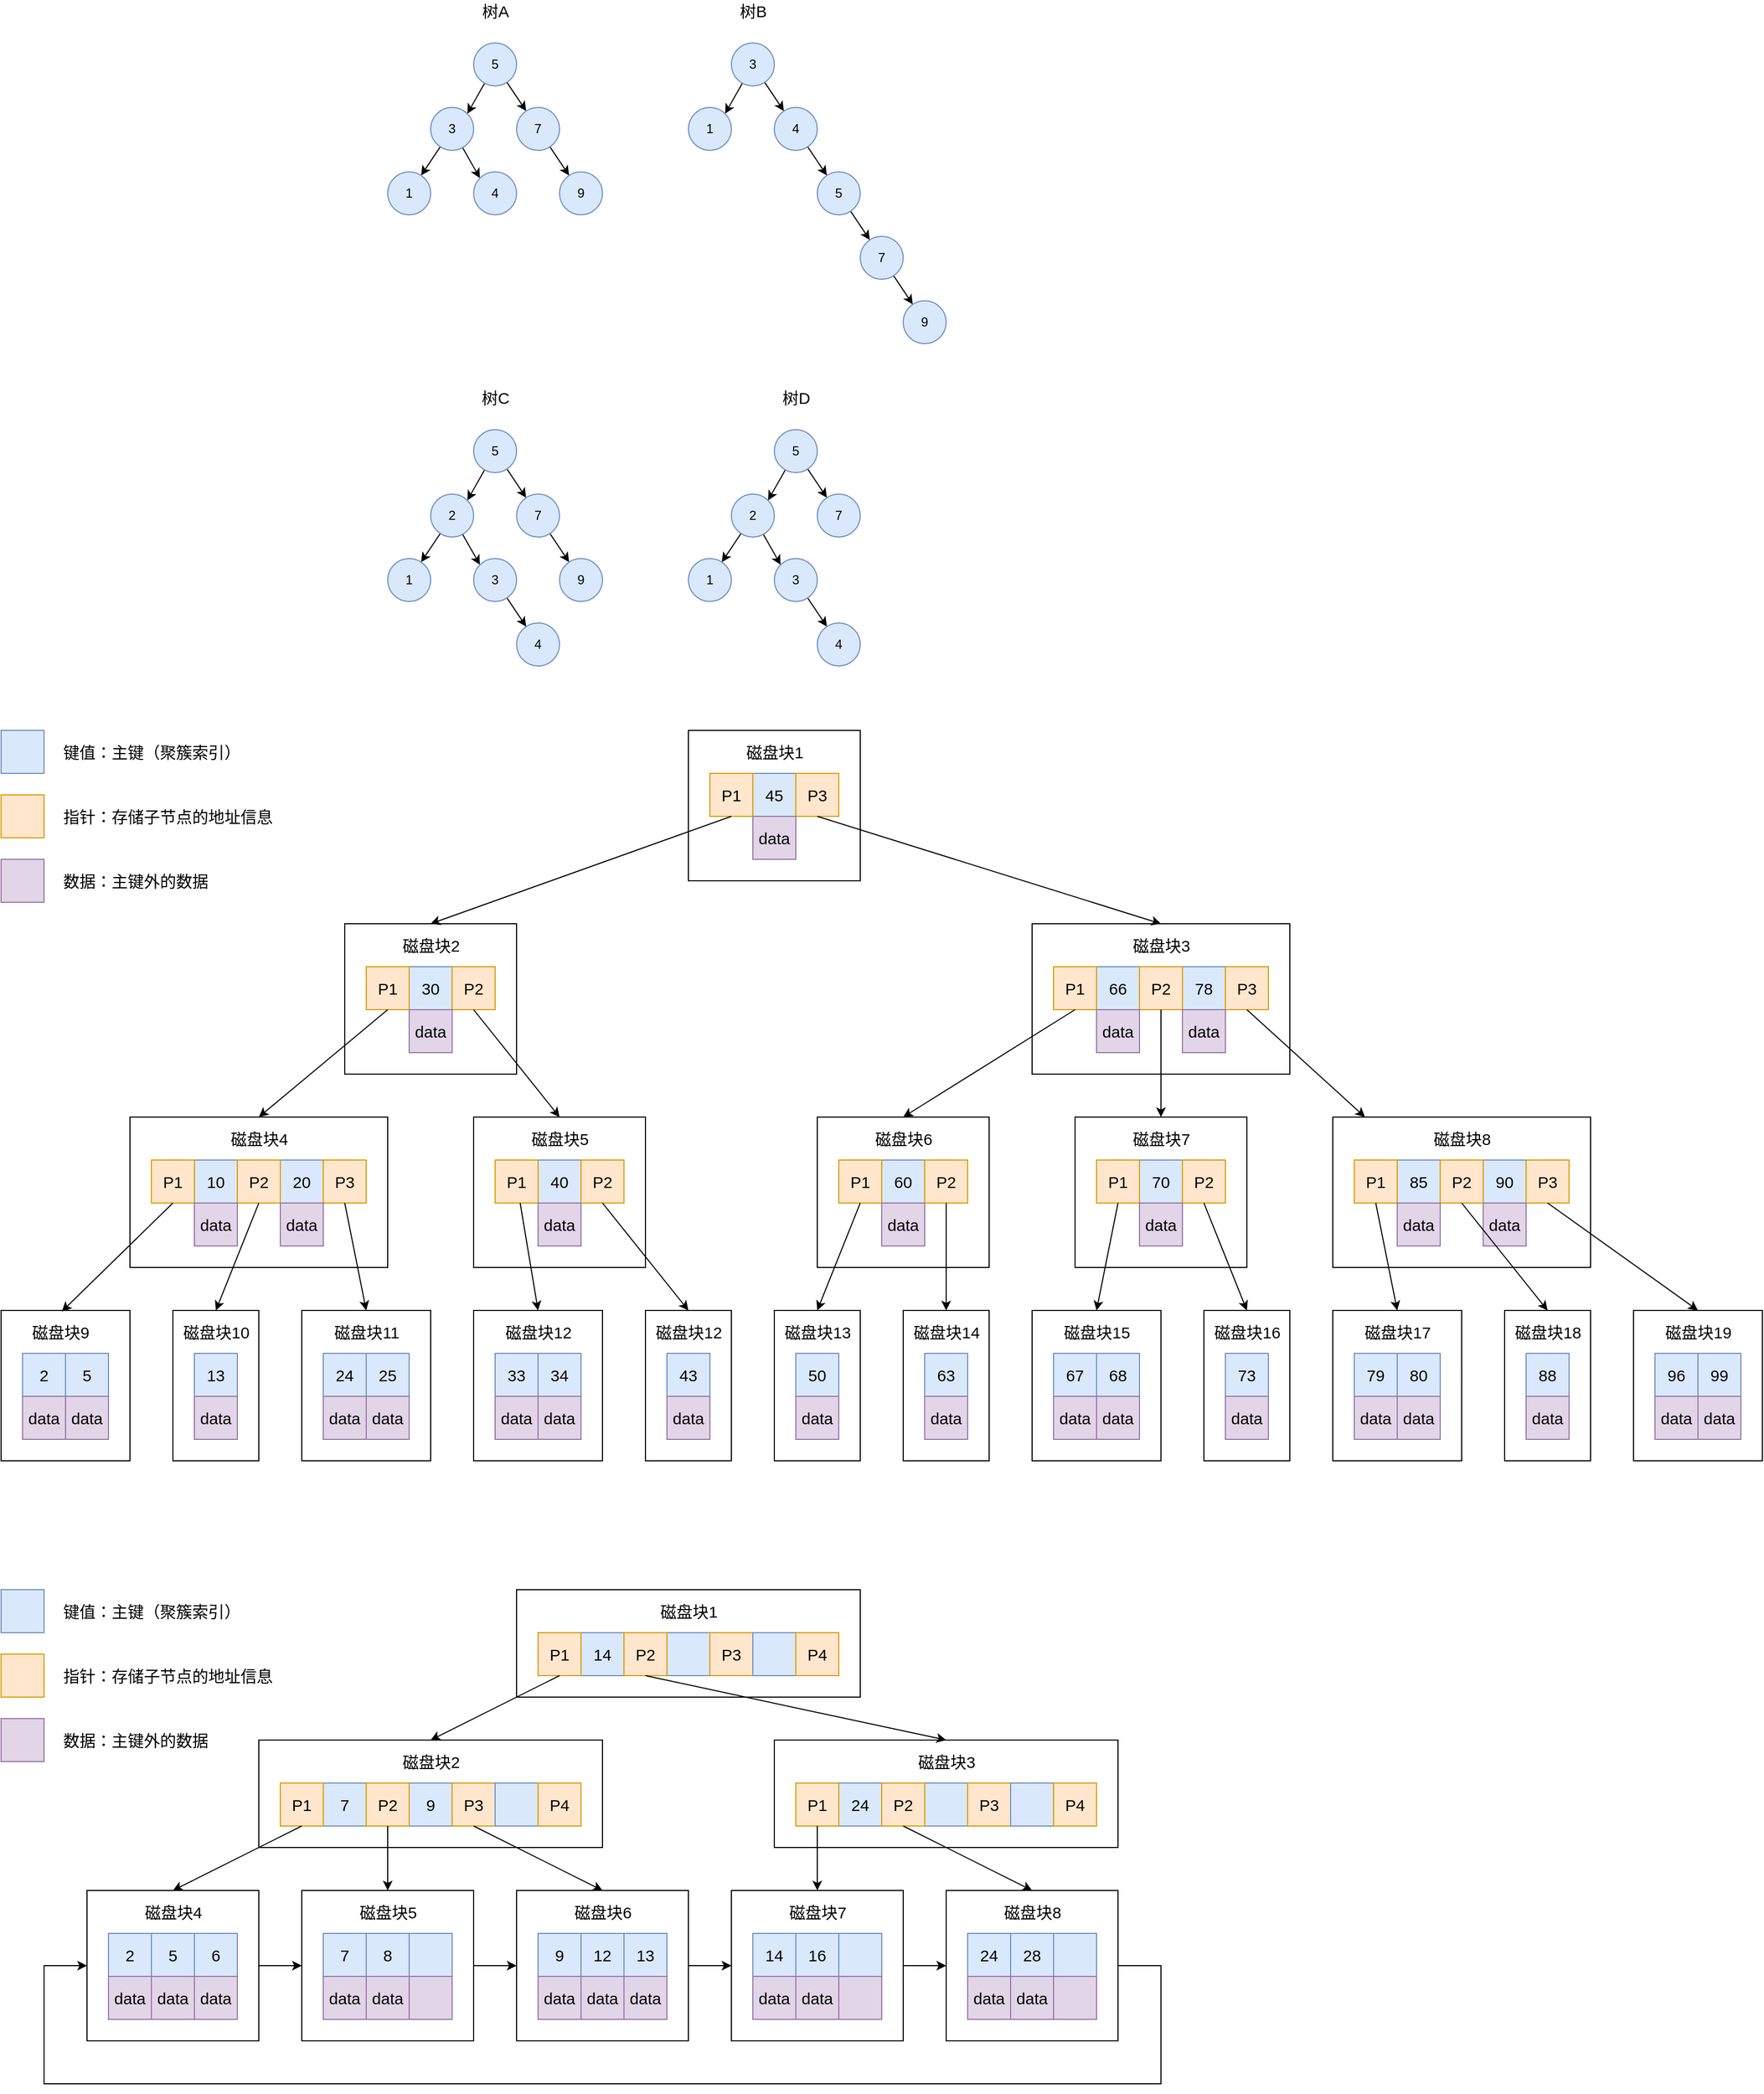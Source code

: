<mxfile version="19.0.0" type="github">
  <diagram id="R_80vvvkc3iU0kmPE42c" name="Page-1">
    <mxGraphModel dx="2483" dy="781" grid="1" gridSize="10" guides="1" tooltips="1" connect="1" arrows="1" fold="1" page="1" pageScale="1" pageWidth="1000" pageHeight="1000" math="0" shadow="0">
      <root>
        <mxCell id="0" />
        <mxCell id="1" parent="0" />
        <mxCell id="Pf0RHAEw8RVajDY7MxNQ-4" style="rounded=0;orthogonalLoop=1;jettySize=auto;html=1;entryX=1;entryY=0;entryDx=0;entryDy=0;" edge="1" parent="1" source="Pf0RHAEw8RVajDY7MxNQ-1" target="Pf0RHAEw8RVajDY7MxNQ-2">
          <mxGeometry relative="1" as="geometry" />
        </mxCell>
        <mxCell id="Pf0RHAEw8RVajDY7MxNQ-5" style="edgeStyle=none;rounded=0;orthogonalLoop=1;jettySize=auto;html=1;" edge="1" parent="1" source="Pf0RHAEw8RVajDY7MxNQ-1" target="Pf0RHAEw8RVajDY7MxNQ-3">
          <mxGeometry relative="1" as="geometry" />
        </mxCell>
        <mxCell id="Pf0RHAEw8RVajDY7MxNQ-1" value="5" style="ellipse;whiteSpace=wrap;html=1;aspect=fixed;fillColor=#dae8fc;strokeColor=#6c8ebf;" vertex="1" parent="1">
          <mxGeometry x="240" y="120" width="40" height="40" as="geometry" />
        </mxCell>
        <mxCell id="Pf0RHAEw8RVajDY7MxNQ-9" style="edgeStyle=none;rounded=0;orthogonalLoop=1;jettySize=auto;html=1;" edge="1" parent="1" source="Pf0RHAEw8RVajDY7MxNQ-2" target="Pf0RHAEw8RVajDY7MxNQ-6">
          <mxGeometry relative="1" as="geometry" />
        </mxCell>
        <mxCell id="Pf0RHAEw8RVajDY7MxNQ-10" style="edgeStyle=none;rounded=0;orthogonalLoop=1;jettySize=auto;html=1;entryX=0;entryY=0;entryDx=0;entryDy=0;" edge="1" parent="1" source="Pf0RHAEw8RVajDY7MxNQ-2" target="Pf0RHAEw8RVajDY7MxNQ-7">
          <mxGeometry relative="1" as="geometry" />
        </mxCell>
        <mxCell id="Pf0RHAEw8RVajDY7MxNQ-2" value="3" style="ellipse;whiteSpace=wrap;html=1;aspect=fixed;fillColor=#dae8fc;strokeColor=#6c8ebf;" vertex="1" parent="1">
          <mxGeometry x="200" y="180" width="40" height="40" as="geometry" />
        </mxCell>
        <mxCell id="Pf0RHAEw8RVajDY7MxNQ-11" style="edgeStyle=none;rounded=0;orthogonalLoop=1;jettySize=auto;html=1;" edge="1" parent="1" source="Pf0RHAEw8RVajDY7MxNQ-3" target="Pf0RHAEw8RVajDY7MxNQ-8">
          <mxGeometry relative="1" as="geometry" />
        </mxCell>
        <mxCell id="Pf0RHAEw8RVajDY7MxNQ-3" value="7" style="ellipse;whiteSpace=wrap;html=1;aspect=fixed;fillColor=#dae8fc;strokeColor=#6c8ebf;" vertex="1" parent="1">
          <mxGeometry x="280" y="180" width="40" height="40" as="geometry" />
        </mxCell>
        <mxCell id="Pf0RHAEw8RVajDY7MxNQ-6" value="1" style="ellipse;whiteSpace=wrap;html=1;aspect=fixed;fillColor=#dae8fc;strokeColor=#6c8ebf;" vertex="1" parent="1">
          <mxGeometry x="160" y="240" width="40" height="40" as="geometry" />
        </mxCell>
        <mxCell id="Pf0RHAEw8RVajDY7MxNQ-7" value="4" style="ellipse;whiteSpace=wrap;html=1;aspect=fixed;fillColor=#dae8fc;strokeColor=#6c8ebf;" vertex="1" parent="1">
          <mxGeometry x="240" y="240" width="40" height="40" as="geometry" />
        </mxCell>
        <mxCell id="Pf0RHAEw8RVajDY7MxNQ-8" value="9" style="ellipse;whiteSpace=wrap;html=1;aspect=fixed;fillColor=#dae8fc;strokeColor=#6c8ebf;" vertex="1" parent="1">
          <mxGeometry x="320" y="240" width="40" height="40" as="geometry" />
        </mxCell>
        <mxCell id="Pf0RHAEw8RVajDY7MxNQ-12" style="rounded=0;orthogonalLoop=1;jettySize=auto;html=1;entryX=1;entryY=0;entryDx=0;entryDy=0;" edge="1" parent="1" source="Pf0RHAEw8RVajDY7MxNQ-14" target="Pf0RHAEw8RVajDY7MxNQ-17">
          <mxGeometry relative="1" as="geometry" />
        </mxCell>
        <mxCell id="Pf0RHAEw8RVajDY7MxNQ-13" style="edgeStyle=none;rounded=0;orthogonalLoop=1;jettySize=auto;html=1;" edge="1" parent="1" source="Pf0RHAEw8RVajDY7MxNQ-14" target="Pf0RHAEw8RVajDY7MxNQ-19">
          <mxGeometry relative="1" as="geometry" />
        </mxCell>
        <mxCell id="Pf0RHAEw8RVajDY7MxNQ-14" value="3" style="ellipse;whiteSpace=wrap;html=1;aspect=fixed;fillColor=#dae8fc;strokeColor=#6c8ebf;" vertex="1" parent="1">
          <mxGeometry x="480" y="120" width="40" height="40" as="geometry" />
        </mxCell>
        <mxCell id="Pf0RHAEw8RVajDY7MxNQ-17" value="1" style="ellipse;whiteSpace=wrap;html=1;aspect=fixed;fillColor=#dae8fc;strokeColor=#6c8ebf;" vertex="1" parent="1">
          <mxGeometry x="440" y="180" width="40" height="40" as="geometry" />
        </mxCell>
        <mxCell id="Pf0RHAEw8RVajDY7MxNQ-18" style="edgeStyle=none;rounded=0;orthogonalLoop=1;jettySize=auto;html=1;" edge="1" parent="1" source="Pf0RHAEw8RVajDY7MxNQ-19" target="Pf0RHAEw8RVajDY7MxNQ-22">
          <mxGeometry relative="1" as="geometry" />
        </mxCell>
        <mxCell id="Pf0RHAEw8RVajDY7MxNQ-19" value="4" style="ellipse;whiteSpace=wrap;html=1;aspect=fixed;fillColor=#dae8fc;strokeColor=#6c8ebf;" vertex="1" parent="1">
          <mxGeometry x="520" y="180" width="40" height="40" as="geometry" />
        </mxCell>
        <mxCell id="Pf0RHAEw8RVajDY7MxNQ-24" style="edgeStyle=none;rounded=0;orthogonalLoop=1;jettySize=auto;html=1;" edge="1" parent="1" source="Pf0RHAEw8RVajDY7MxNQ-22" target="Pf0RHAEw8RVajDY7MxNQ-23">
          <mxGeometry relative="1" as="geometry" />
        </mxCell>
        <mxCell id="Pf0RHAEw8RVajDY7MxNQ-22" value="5" style="ellipse;whiteSpace=wrap;html=1;aspect=fixed;fillColor=#dae8fc;strokeColor=#6c8ebf;" vertex="1" parent="1">
          <mxGeometry x="560" y="240" width="40" height="40" as="geometry" />
        </mxCell>
        <mxCell id="Pf0RHAEw8RVajDY7MxNQ-28" style="edgeStyle=none;rounded=0;orthogonalLoop=1;jettySize=auto;html=1;fontSize=15;" edge="1" parent="1" source="Pf0RHAEw8RVajDY7MxNQ-23" target="Pf0RHAEw8RVajDY7MxNQ-27">
          <mxGeometry relative="1" as="geometry" />
        </mxCell>
        <mxCell id="Pf0RHAEw8RVajDY7MxNQ-23" value="7" style="ellipse;whiteSpace=wrap;html=1;aspect=fixed;fillColor=#dae8fc;strokeColor=#6c8ebf;" vertex="1" parent="1">
          <mxGeometry x="600" y="300" width="40" height="40" as="geometry" />
        </mxCell>
        <mxCell id="Pf0RHAEw8RVajDY7MxNQ-25" value="树A" style="text;html=1;align=center;verticalAlign=middle;resizable=0;points=[];autosize=1;strokeColor=none;fillColor=none;fontSize=15;" vertex="1" parent="1">
          <mxGeometry x="240" y="80" width="40" height="20" as="geometry" />
        </mxCell>
        <mxCell id="Pf0RHAEw8RVajDY7MxNQ-26" value="树B" style="text;html=1;align=center;verticalAlign=middle;resizable=0;points=[];autosize=1;strokeColor=none;fillColor=none;fontSize=15;" vertex="1" parent="1">
          <mxGeometry x="480" y="80" width="40" height="20" as="geometry" />
        </mxCell>
        <mxCell id="Pf0RHAEw8RVajDY7MxNQ-27" value="9" style="ellipse;whiteSpace=wrap;html=1;aspect=fixed;fillColor=#dae8fc;strokeColor=#6c8ebf;" vertex="1" parent="1">
          <mxGeometry x="640" y="360" width="40" height="40" as="geometry" />
        </mxCell>
        <mxCell id="Pf0RHAEw8RVajDY7MxNQ-29" style="rounded=0;orthogonalLoop=1;jettySize=auto;html=1;entryX=1;entryY=0;entryDx=0;entryDy=0;" edge="1" parent="1" source="Pf0RHAEw8RVajDY7MxNQ-31" target="Pf0RHAEw8RVajDY7MxNQ-34">
          <mxGeometry relative="1" as="geometry" />
        </mxCell>
        <mxCell id="Pf0RHAEw8RVajDY7MxNQ-30" style="edgeStyle=none;rounded=0;orthogonalLoop=1;jettySize=auto;html=1;" edge="1" parent="1" source="Pf0RHAEw8RVajDY7MxNQ-31" target="Pf0RHAEw8RVajDY7MxNQ-36">
          <mxGeometry relative="1" as="geometry" />
        </mxCell>
        <mxCell id="Pf0RHAEw8RVajDY7MxNQ-31" value="5" style="ellipse;whiteSpace=wrap;html=1;aspect=fixed;fillColor=#dae8fc;strokeColor=#6c8ebf;" vertex="1" parent="1">
          <mxGeometry x="240" y="480" width="40" height="40" as="geometry" />
        </mxCell>
        <mxCell id="Pf0RHAEw8RVajDY7MxNQ-32" style="edgeStyle=none;rounded=0;orthogonalLoop=1;jettySize=auto;html=1;" edge="1" parent="1" source="Pf0RHAEw8RVajDY7MxNQ-34" target="Pf0RHAEw8RVajDY7MxNQ-37">
          <mxGeometry relative="1" as="geometry" />
        </mxCell>
        <mxCell id="Pf0RHAEw8RVajDY7MxNQ-33" style="edgeStyle=none;rounded=0;orthogonalLoop=1;jettySize=auto;html=1;entryX=0;entryY=0;entryDx=0;entryDy=0;" edge="1" parent="1" source="Pf0RHAEw8RVajDY7MxNQ-34" target="Pf0RHAEw8RVajDY7MxNQ-38">
          <mxGeometry relative="1" as="geometry" />
        </mxCell>
        <mxCell id="Pf0RHAEw8RVajDY7MxNQ-34" value="2" style="ellipse;whiteSpace=wrap;html=1;aspect=fixed;fillColor=#dae8fc;strokeColor=#6c8ebf;" vertex="1" parent="1">
          <mxGeometry x="200" y="540" width="40" height="40" as="geometry" />
        </mxCell>
        <mxCell id="Pf0RHAEw8RVajDY7MxNQ-35" style="edgeStyle=none;rounded=0;orthogonalLoop=1;jettySize=auto;html=1;" edge="1" parent="1" source="Pf0RHAEw8RVajDY7MxNQ-36" target="Pf0RHAEw8RVajDY7MxNQ-39">
          <mxGeometry relative="1" as="geometry" />
        </mxCell>
        <mxCell id="Pf0RHAEw8RVajDY7MxNQ-36" value="7" style="ellipse;whiteSpace=wrap;html=1;aspect=fixed;fillColor=#dae8fc;strokeColor=#6c8ebf;" vertex="1" parent="1">
          <mxGeometry x="280" y="540" width="40" height="40" as="geometry" />
        </mxCell>
        <mxCell id="Pf0RHAEw8RVajDY7MxNQ-37" value="1" style="ellipse;whiteSpace=wrap;html=1;aspect=fixed;fillColor=#dae8fc;strokeColor=#6c8ebf;" vertex="1" parent="1">
          <mxGeometry x="160" y="600" width="40" height="40" as="geometry" />
        </mxCell>
        <mxCell id="Pf0RHAEw8RVajDY7MxNQ-42" style="edgeStyle=none;rounded=0;orthogonalLoop=1;jettySize=auto;html=1;fontSize=15;" edge="1" parent="1" source="Pf0RHAEw8RVajDY7MxNQ-38" target="Pf0RHAEw8RVajDY7MxNQ-41">
          <mxGeometry relative="1" as="geometry" />
        </mxCell>
        <mxCell id="Pf0RHAEw8RVajDY7MxNQ-38" value="3" style="ellipse;whiteSpace=wrap;html=1;aspect=fixed;fillColor=#dae8fc;strokeColor=#6c8ebf;" vertex="1" parent="1">
          <mxGeometry x="240" y="600" width="40" height="40" as="geometry" />
        </mxCell>
        <mxCell id="Pf0RHAEw8RVajDY7MxNQ-39" value="9" style="ellipse;whiteSpace=wrap;html=1;aspect=fixed;fillColor=#dae8fc;strokeColor=#6c8ebf;" vertex="1" parent="1">
          <mxGeometry x="320" y="600" width="40" height="40" as="geometry" />
        </mxCell>
        <mxCell id="Pf0RHAEw8RVajDY7MxNQ-40" value="树C" style="text;html=1;align=center;verticalAlign=middle;resizable=0;points=[];autosize=1;strokeColor=none;fillColor=none;fontSize=15;" vertex="1" parent="1">
          <mxGeometry x="240" y="440" width="40" height="20" as="geometry" />
        </mxCell>
        <mxCell id="Pf0RHAEw8RVajDY7MxNQ-41" value="4" style="ellipse;whiteSpace=wrap;html=1;aspect=fixed;fillColor=#dae8fc;strokeColor=#6c8ebf;" vertex="1" parent="1">
          <mxGeometry x="280" y="660" width="40" height="40" as="geometry" />
        </mxCell>
        <mxCell id="Pf0RHAEw8RVajDY7MxNQ-43" style="rounded=0;orthogonalLoop=1;jettySize=auto;html=1;entryX=1;entryY=0;entryDx=0;entryDy=0;" edge="1" parent="1" source="Pf0RHAEw8RVajDY7MxNQ-45" target="Pf0RHAEw8RVajDY7MxNQ-48">
          <mxGeometry relative="1" as="geometry" />
        </mxCell>
        <mxCell id="Pf0RHAEw8RVajDY7MxNQ-44" style="edgeStyle=none;rounded=0;orthogonalLoop=1;jettySize=auto;html=1;" edge="1" parent="1" source="Pf0RHAEw8RVajDY7MxNQ-45" target="Pf0RHAEw8RVajDY7MxNQ-50">
          <mxGeometry relative="1" as="geometry" />
        </mxCell>
        <mxCell id="Pf0RHAEw8RVajDY7MxNQ-45" value="5" style="ellipse;whiteSpace=wrap;html=1;aspect=fixed;fillColor=#dae8fc;strokeColor=#6c8ebf;" vertex="1" parent="1">
          <mxGeometry x="520" y="480" width="40" height="40" as="geometry" />
        </mxCell>
        <mxCell id="Pf0RHAEw8RVajDY7MxNQ-46" style="edgeStyle=none;rounded=0;orthogonalLoop=1;jettySize=auto;html=1;" edge="1" parent="1" source="Pf0RHAEw8RVajDY7MxNQ-48" target="Pf0RHAEw8RVajDY7MxNQ-51">
          <mxGeometry relative="1" as="geometry" />
        </mxCell>
        <mxCell id="Pf0RHAEw8RVajDY7MxNQ-47" style="edgeStyle=none;rounded=0;orthogonalLoop=1;jettySize=auto;html=1;entryX=0;entryY=0;entryDx=0;entryDy=0;" edge="1" parent="1" source="Pf0RHAEw8RVajDY7MxNQ-48" target="Pf0RHAEw8RVajDY7MxNQ-53">
          <mxGeometry relative="1" as="geometry" />
        </mxCell>
        <mxCell id="Pf0RHAEw8RVajDY7MxNQ-48" value="2" style="ellipse;whiteSpace=wrap;html=1;aspect=fixed;fillColor=#dae8fc;strokeColor=#6c8ebf;" vertex="1" parent="1">
          <mxGeometry x="480" y="540" width="40" height="40" as="geometry" />
        </mxCell>
        <mxCell id="Pf0RHAEw8RVajDY7MxNQ-50" value="7" style="ellipse;whiteSpace=wrap;html=1;aspect=fixed;fillColor=#dae8fc;strokeColor=#6c8ebf;" vertex="1" parent="1">
          <mxGeometry x="560" y="540" width="40" height="40" as="geometry" />
        </mxCell>
        <mxCell id="Pf0RHAEw8RVajDY7MxNQ-51" value="1" style="ellipse;whiteSpace=wrap;html=1;aspect=fixed;fillColor=#dae8fc;strokeColor=#6c8ebf;" vertex="1" parent="1">
          <mxGeometry x="440" y="600" width="40" height="40" as="geometry" />
        </mxCell>
        <mxCell id="Pf0RHAEw8RVajDY7MxNQ-52" style="edgeStyle=none;rounded=0;orthogonalLoop=1;jettySize=auto;html=1;fontSize=15;" edge="1" parent="1" source="Pf0RHAEw8RVajDY7MxNQ-53" target="Pf0RHAEw8RVajDY7MxNQ-56">
          <mxGeometry relative="1" as="geometry" />
        </mxCell>
        <mxCell id="Pf0RHAEw8RVajDY7MxNQ-53" value="3" style="ellipse;whiteSpace=wrap;html=1;aspect=fixed;fillColor=#dae8fc;strokeColor=#6c8ebf;" vertex="1" parent="1">
          <mxGeometry x="520" y="600" width="40" height="40" as="geometry" />
        </mxCell>
        <mxCell id="Pf0RHAEw8RVajDY7MxNQ-55" value="树D" style="text;html=1;align=center;verticalAlign=middle;resizable=0;points=[];autosize=1;strokeColor=none;fillColor=none;fontSize=15;" vertex="1" parent="1">
          <mxGeometry x="520" y="440" width="40" height="20" as="geometry" />
        </mxCell>
        <mxCell id="Pf0RHAEw8RVajDY7MxNQ-56" value="4" style="ellipse;whiteSpace=wrap;html=1;aspect=fixed;fillColor=#dae8fc;strokeColor=#6c8ebf;" vertex="1" parent="1">
          <mxGeometry x="560" y="660" width="40" height="40" as="geometry" />
        </mxCell>
        <mxCell id="Pf0RHAEw8RVajDY7MxNQ-81" value="" style="group" vertex="1" connectable="0" parent="1">
          <mxGeometry x="760" y="940" width="240" height="140" as="geometry" />
        </mxCell>
        <mxCell id="Pf0RHAEw8RVajDY7MxNQ-82" value="" style="rounded=0;whiteSpace=wrap;html=1;fontSize=15;" vertex="1" parent="Pf0RHAEw8RVajDY7MxNQ-81">
          <mxGeometry width="240" height="140" as="geometry" />
        </mxCell>
        <mxCell id="Pf0RHAEw8RVajDY7MxNQ-83" value="" style="rounded=0;whiteSpace=wrap;html=1;fontSize=15;" vertex="1" parent="Pf0RHAEw8RVajDY7MxNQ-81">
          <mxGeometry x="20" y="40" width="40" height="40" as="geometry" />
        </mxCell>
        <mxCell id="Pf0RHAEw8RVajDY7MxNQ-84" value="66" style="rounded=0;whiteSpace=wrap;html=1;fontSize=15;fillColor=#dae8fc;strokeColor=#6c8ebf;" vertex="1" parent="Pf0RHAEw8RVajDY7MxNQ-81">
          <mxGeometry x="60" y="40" width="40" height="40" as="geometry" />
        </mxCell>
        <mxCell id="Pf0RHAEw8RVajDY7MxNQ-85" value="" style="rounded=0;whiteSpace=wrap;html=1;fontSize=15;" vertex="1" parent="Pf0RHAEw8RVajDY7MxNQ-81">
          <mxGeometry x="100" y="40" width="40" height="40" as="geometry" />
        </mxCell>
        <mxCell id="Pf0RHAEw8RVajDY7MxNQ-86" value="78" style="rounded=0;whiteSpace=wrap;html=1;fontSize=15;fillColor=#dae8fc;strokeColor=#6c8ebf;" vertex="1" parent="Pf0RHAEw8RVajDY7MxNQ-81">
          <mxGeometry x="140" y="40" width="40" height="40" as="geometry" />
        </mxCell>
        <mxCell id="Pf0RHAEw8RVajDY7MxNQ-87" value="P3" style="rounded=0;whiteSpace=wrap;html=1;fontSize=15;fillColor=#ffe6cc;strokeColor=#d79b00;" vertex="1" parent="Pf0RHAEw8RVajDY7MxNQ-81">
          <mxGeometry x="180" y="40" width="40" height="40" as="geometry" />
        </mxCell>
        <mxCell id="Pf0RHAEw8RVajDY7MxNQ-88" value="P1" style="rounded=0;whiteSpace=wrap;html=1;fontSize=15;fillColor=#ffe6cc;strokeColor=#d79b00;" vertex="1" parent="Pf0RHAEw8RVajDY7MxNQ-81">
          <mxGeometry x="20" y="40" width="40" height="40" as="geometry" />
        </mxCell>
        <mxCell id="Pf0RHAEw8RVajDY7MxNQ-89" value="P2" style="rounded=0;whiteSpace=wrap;html=1;fontSize=15;fillColor=#ffe6cc;strokeColor=#d79b00;" vertex="1" parent="Pf0RHAEw8RVajDY7MxNQ-81">
          <mxGeometry x="100" y="40" width="40" height="40" as="geometry" />
        </mxCell>
        <mxCell id="Pf0RHAEw8RVajDY7MxNQ-90" value="data" style="rounded=0;whiteSpace=wrap;html=1;fontSize=15;fillColor=#e1d5e7;strokeColor=#9673a6;" vertex="1" parent="Pf0RHAEw8RVajDY7MxNQ-81">
          <mxGeometry x="140" y="80" width="40" height="40" as="geometry" />
        </mxCell>
        <mxCell id="Pf0RHAEw8RVajDY7MxNQ-91" value="data" style="rounded=0;whiteSpace=wrap;html=1;fontSize=15;fillColor=#e1d5e7;strokeColor=#9673a6;" vertex="1" parent="Pf0RHAEw8RVajDY7MxNQ-81">
          <mxGeometry x="60" y="80" width="40" height="40" as="geometry" />
        </mxCell>
        <mxCell id="Pf0RHAEw8RVajDY7MxNQ-92" value="磁盘块3" style="text;html=1;align=center;verticalAlign=middle;resizable=0;points=[];autosize=1;strokeColor=none;fillColor=none;fontSize=15;" vertex="1" parent="Pf0RHAEw8RVajDY7MxNQ-81">
          <mxGeometry x="85" y="10" width="70" height="20" as="geometry" />
        </mxCell>
        <mxCell id="Pf0RHAEw8RVajDY7MxNQ-95" value="" style="group" vertex="1" connectable="0" parent="1">
          <mxGeometry x="120" y="940" width="160" height="140" as="geometry" />
        </mxCell>
        <mxCell id="Pf0RHAEw8RVajDY7MxNQ-70" value="" style="rounded=0;whiteSpace=wrap;html=1;fontSize=15;" vertex="1" parent="Pf0RHAEw8RVajDY7MxNQ-95">
          <mxGeometry width="160" height="140" as="geometry" />
        </mxCell>
        <mxCell id="Pf0RHAEw8RVajDY7MxNQ-71" value="" style="rounded=0;whiteSpace=wrap;html=1;fontSize=15;" vertex="1" parent="Pf0RHAEw8RVajDY7MxNQ-95">
          <mxGeometry x="20" y="40" width="40" height="40" as="geometry" />
        </mxCell>
        <mxCell id="Pf0RHAEw8RVajDY7MxNQ-72" value="30" style="rounded=0;whiteSpace=wrap;html=1;fontSize=15;fillColor=#dae8fc;strokeColor=#6c8ebf;" vertex="1" parent="Pf0RHAEw8RVajDY7MxNQ-95">
          <mxGeometry x="60" y="40" width="40" height="40" as="geometry" />
        </mxCell>
        <mxCell id="Pf0RHAEw8RVajDY7MxNQ-73" value="" style="rounded=0;whiteSpace=wrap;html=1;fontSize=15;" vertex="1" parent="Pf0RHAEw8RVajDY7MxNQ-95">
          <mxGeometry x="100" y="40" width="40" height="40" as="geometry" />
        </mxCell>
        <mxCell id="Pf0RHAEw8RVajDY7MxNQ-76" value="P1" style="rounded=0;whiteSpace=wrap;html=1;fontSize=15;fillColor=#ffe6cc;strokeColor=#d79b00;" vertex="1" parent="Pf0RHAEw8RVajDY7MxNQ-95">
          <mxGeometry x="20" y="40" width="40" height="40" as="geometry" />
        </mxCell>
        <mxCell id="Pf0RHAEw8RVajDY7MxNQ-77" value="P2" style="rounded=0;whiteSpace=wrap;html=1;fontSize=15;fillColor=#ffe6cc;strokeColor=#d79b00;" vertex="1" parent="Pf0RHAEw8RVajDY7MxNQ-95">
          <mxGeometry x="100" y="40" width="40" height="40" as="geometry" />
        </mxCell>
        <mxCell id="Pf0RHAEw8RVajDY7MxNQ-79" value="data" style="rounded=0;whiteSpace=wrap;html=1;fontSize=15;fillColor=#e1d5e7;strokeColor=#9673a6;" vertex="1" parent="Pf0RHAEw8RVajDY7MxNQ-95">
          <mxGeometry x="60" y="80" width="40" height="40" as="geometry" />
        </mxCell>
        <mxCell id="Pf0RHAEw8RVajDY7MxNQ-80" value="磁盘块2" style="text;html=1;align=center;verticalAlign=middle;resizable=0;points=[];autosize=1;strokeColor=none;fillColor=none;fontSize=15;" vertex="1" parent="Pf0RHAEw8RVajDY7MxNQ-95">
          <mxGeometry x="45" y="10" width="70" height="20" as="geometry" />
        </mxCell>
        <mxCell id="Pf0RHAEw8RVajDY7MxNQ-96" value="" style="group" vertex="1" connectable="0" parent="1">
          <mxGeometry x="-80" y="1120" width="240" height="140" as="geometry" />
        </mxCell>
        <mxCell id="Pf0RHAEw8RVajDY7MxNQ-97" value="" style="rounded=0;whiteSpace=wrap;html=1;fontSize=15;" vertex="1" parent="Pf0RHAEw8RVajDY7MxNQ-96">
          <mxGeometry width="240" height="140" as="geometry" />
        </mxCell>
        <mxCell id="Pf0RHAEw8RVajDY7MxNQ-98" value="" style="rounded=0;whiteSpace=wrap;html=1;fontSize=15;" vertex="1" parent="Pf0RHAEw8RVajDY7MxNQ-96">
          <mxGeometry x="20" y="40" width="40" height="40" as="geometry" />
        </mxCell>
        <mxCell id="Pf0RHAEw8RVajDY7MxNQ-99" value="10" style="rounded=0;whiteSpace=wrap;html=1;fontSize=15;fillColor=#dae8fc;strokeColor=#6c8ebf;" vertex="1" parent="Pf0RHAEw8RVajDY7MxNQ-96">
          <mxGeometry x="60" y="40" width="40" height="40" as="geometry" />
        </mxCell>
        <mxCell id="Pf0RHAEw8RVajDY7MxNQ-100" value="" style="rounded=0;whiteSpace=wrap;html=1;fontSize=15;" vertex="1" parent="Pf0RHAEw8RVajDY7MxNQ-96">
          <mxGeometry x="100" y="40" width="40" height="40" as="geometry" />
        </mxCell>
        <mxCell id="Pf0RHAEw8RVajDY7MxNQ-101" value="20" style="rounded=0;whiteSpace=wrap;html=1;fontSize=15;fillColor=#dae8fc;strokeColor=#6c8ebf;" vertex="1" parent="Pf0RHAEw8RVajDY7MxNQ-96">
          <mxGeometry x="140" y="40" width="40" height="40" as="geometry" />
        </mxCell>
        <mxCell id="Pf0RHAEw8RVajDY7MxNQ-102" value="P3" style="rounded=0;whiteSpace=wrap;html=1;fontSize=15;fillColor=#ffe6cc;strokeColor=#d79b00;" vertex="1" parent="Pf0RHAEw8RVajDY7MxNQ-96">
          <mxGeometry x="180" y="40" width="40" height="40" as="geometry" />
        </mxCell>
        <mxCell id="Pf0RHAEw8RVajDY7MxNQ-103" value="P1" style="rounded=0;whiteSpace=wrap;html=1;fontSize=15;fillColor=#ffe6cc;strokeColor=#d79b00;" vertex="1" parent="Pf0RHAEw8RVajDY7MxNQ-96">
          <mxGeometry x="20" y="40" width="40" height="40" as="geometry" />
        </mxCell>
        <mxCell id="Pf0RHAEw8RVajDY7MxNQ-104" value="P2" style="rounded=0;whiteSpace=wrap;html=1;fontSize=15;fillColor=#ffe6cc;strokeColor=#d79b00;" vertex="1" parent="Pf0RHAEw8RVajDY7MxNQ-96">
          <mxGeometry x="100" y="40" width="40" height="40" as="geometry" />
        </mxCell>
        <mxCell id="Pf0RHAEw8RVajDY7MxNQ-105" value="data" style="rounded=0;whiteSpace=wrap;html=1;fontSize=15;fillColor=#e1d5e7;strokeColor=#9673a6;" vertex="1" parent="Pf0RHAEw8RVajDY7MxNQ-96">
          <mxGeometry x="140" y="80" width="40" height="40" as="geometry" />
        </mxCell>
        <mxCell id="Pf0RHAEw8RVajDY7MxNQ-106" value="data" style="rounded=0;whiteSpace=wrap;html=1;fontSize=15;fillColor=#e1d5e7;strokeColor=#9673a6;" vertex="1" parent="Pf0RHAEw8RVajDY7MxNQ-96">
          <mxGeometry x="60" y="80" width="40" height="40" as="geometry" />
        </mxCell>
        <mxCell id="Pf0RHAEw8RVajDY7MxNQ-107" value="磁盘块4" style="text;html=1;align=center;verticalAlign=middle;resizable=0;points=[];autosize=1;strokeColor=none;fillColor=none;fontSize=15;" vertex="1" parent="Pf0RHAEw8RVajDY7MxNQ-96">
          <mxGeometry x="85" y="10" width="70" height="20" as="geometry" />
        </mxCell>
        <mxCell id="Pf0RHAEw8RVajDY7MxNQ-108" style="edgeStyle=none;rounded=0;orthogonalLoop=1;jettySize=auto;html=1;entryX=0.5;entryY=0;entryDx=0;entryDy=0;fontSize=15;exitX=0.5;exitY=1;exitDx=0;exitDy=0;" edge="1" parent="1" source="Pf0RHAEw8RVajDY7MxNQ-76" target="Pf0RHAEw8RVajDY7MxNQ-97">
          <mxGeometry relative="1" as="geometry" />
        </mxCell>
        <mxCell id="Pf0RHAEw8RVajDY7MxNQ-109" value="" style="group" vertex="1" connectable="0" parent="1">
          <mxGeometry x="240" y="1120" width="160" height="140" as="geometry" />
        </mxCell>
        <mxCell id="Pf0RHAEw8RVajDY7MxNQ-110" value="" style="rounded=0;whiteSpace=wrap;html=1;fontSize=15;" vertex="1" parent="Pf0RHAEw8RVajDY7MxNQ-109">
          <mxGeometry width="160" height="140" as="geometry" />
        </mxCell>
        <mxCell id="Pf0RHAEw8RVajDY7MxNQ-111" value="" style="rounded=0;whiteSpace=wrap;html=1;fontSize=15;" vertex="1" parent="Pf0RHAEw8RVajDY7MxNQ-109">
          <mxGeometry x="20" y="40" width="40" height="40" as="geometry" />
        </mxCell>
        <mxCell id="Pf0RHAEw8RVajDY7MxNQ-112" value="40" style="rounded=0;whiteSpace=wrap;html=1;fontSize=15;fillColor=#dae8fc;strokeColor=#6c8ebf;" vertex="1" parent="Pf0RHAEw8RVajDY7MxNQ-109">
          <mxGeometry x="60" y="40" width="40" height="40" as="geometry" />
        </mxCell>
        <mxCell id="Pf0RHAEw8RVajDY7MxNQ-113" value="" style="rounded=0;whiteSpace=wrap;html=1;fontSize=15;" vertex="1" parent="Pf0RHAEw8RVajDY7MxNQ-109">
          <mxGeometry x="100" y="40" width="40" height="40" as="geometry" />
        </mxCell>
        <mxCell id="Pf0RHAEw8RVajDY7MxNQ-114" value="P1" style="rounded=0;whiteSpace=wrap;html=1;fontSize=15;fillColor=#ffe6cc;strokeColor=#d79b00;" vertex="1" parent="Pf0RHAEw8RVajDY7MxNQ-109">
          <mxGeometry x="20" y="40" width="40" height="40" as="geometry" />
        </mxCell>
        <mxCell id="Pf0RHAEw8RVajDY7MxNQ-115" value="P2" style="rounded=0;whiteSpace=wrap;html=1;fontSize=15;fillColor=#ffe6cc;strokeColor=#d79b00;" vertex="1" parent="Pf0RHAEw8RVajDY7MxNQ-109">
          <mxGeometry x="100" y="40" width="40" height="40" as="geometry" />
        </mxCell>
        <mxCell id="Pf0RHAEw8RVajDY7MxNQ-116" value="data" style="rounded=0;whiteSpace=wrap;html=1;fontSize=15;fillColor=#e1d5e7;strokeColor=#9673a6;" vertex="1" parent="Pf0RHAEw8RVajDY7MxNQ-109">
          <mxGeometry x="60" y="80" width="40" height="40" as="geometry" />
        </mxCell>
        <mxCell id="Pf0RHAEw8RVajDY7MxNQ-117" value="磁盘块5" style="text;html=1;align=center;verticalAlign=middle;resizable=0;points=[];autosize=1;strokeColor=none;fillColor=none;fontSize=15;" vertex="1" parent="Pf0RHAEw8RVajDY7MxNQ-109">
          <mxGeometry x="45" y="10" width="70" height="20" as="geometry" />
        </mxCell>
        <mxCell id="Pf0RHAEw8RVajDY7MxNQ-118" style="edgeStyle=none;rounded=0;orthogonalLoop=1;jettySize=auto;html=1;entryX=0.5;entryY=0;entryDx=0;entryDy=0;fontSize=15;exitX=0.5;exitY=1;exitDx=0;exitDy=0;" edge="1" parent="1" source="Pf0RHAEw8RVajDY7MxNQ-77" target="Pf0RHAEw8RVajDY7MxNQ-110">
          <mxGeometry relative="1" as="geometry" />
        </mxCell>
        <mxCell id="Pf0RHAEw8RVajDY7MxNQ-139" value="" style="group" vertex="1" connectable="0" parent="1">
          <mxGeometry x="-40" y="1300" width="80" height="140" as="geometry" />
        </mxCell>
        <mxCell id="Pf0RHAEw8RVajDY7MxNQ-129" value="" style="rounded=0;whiteSpace=wrap;html=1;fontSize=15;" vertex="1" parent="Pf0RHAEw8RVajDY7MxNQ-139">
          <mxGeometry width="80" height="140" as="geometry" />
        </mxCell>
        <mxCell id="Pf0RHAEw8RVajDY7MxNQ-131" value="13" style="rounded=0;whiteSpace=wrap;html=1;fontSize=15;fillColor=#dae8fc;strokeColor=#6c8ebf;" vertex="1" parent="Pf0RHAEw8RVajDY7MxNQ-139">
          <mxGeometry x="20" y="40" width="40" height="40" as="geometry" />
        </mxCell>
        <mxCell id="Pf0RHAEw8RVajDY7MxNQ-135" value="data" style="rounded=0;whiteSpace=wrap;html=1;fontSize=15;fillColor=#e1d5e7;strokeColor=#9673a6;" vertex="1" parent="Pf0RHAEw8RVajDY7MxNQ-139">
          <mxGeometry x="20" y="80" width="40" height="40" as="geometry" />
        </mxCell>
        <mxCell id="Pf0RHAEw8RVajDY7MxNQ-136" value="磁盘块10" style="text;html=1;align=center;verticalAlign=middle;resizable=0;points=[];autosize=1;strokeColor=none;fillColor=none;fontSize=15;" vertex="1" parent="Pf0RHAEw8RVajDY7MxNQ-139">
          <mxGeometry y="10" width="80" height="20" as="geometry" />
        </mxCell>
        <mxCell id="Pf0RHAEw8RVajDY7MxNQ-140" value="" style="group" vertex="1" connectable="0" parent="1">
          <mxGeometry x="-200" y="1300" width="120" height="140" as="geometry" />
        </mxCell>
        <mxCell id="Pf0RHAEw8RVajDY7MxNQ-120" value="" style="rounded=0;whiteSpace=wrap;html=1;fontSize=15;" vertex="1" parent="Pf0RHAEw8RVajDY7MxNQ-140">
          <mxGeometry width="120" height="140" as="geometry" />
        </mxCell>
        <mxCell id="Pf0RHAEw8RVajDY7MxNQ-122" value="2" style="rounded=0;whiteSpace=wrap;html=1;fontSize=15;fillColor=#dae8fc;strokeColor=#6c8ebf;" vertex="1" parent="Pf0RHAEw8RVajDY7MxNQ-140">
          <mxGeometry x="20" y="40" width="40" height="40" as="geometry" />
        </mxCell>
        <mxCell id="Pf0RHAEw8RVajDY7MxNQ-126" value="data" style="rounded=0;whiteSpace=wrap;html=1;fontSize=15;fillColor=#e1d5e7;strokeColor=#9673a6;" vertex="1" parent="Pf0RHAEw8RVajDY7MxNQ-140">
          <mxGeometry x="20" y="80" width="40" height="40" as="geometry" />
        </mxCell>
        <mxCell id="Pf0RHAEw8RVajDY7MxNQ-127" value="磁盘块9" style="text;html=1;align=center;verticalAlign=middle;resizable=0;points=[];autosize=1;strokeColor=none;fillColor=none;fontSize=15;" vertex="1" parent="Pf0RHAEw8RVajDY7MxNQ-140">
          <mxGeometry x="20" y="10" width="70" height="20" as="geometry" />
        </mxCell>
        <mxCell id="Pf0RHAEw8RVajDY7MxNQ-137" value="5" style="rounded=0;whiteSpace=wrap;html=1;fontSize=15;fillColor=#dae8fc;strokeColor=#6c8ebf;" vertex="1" parent="Pf0RHAEw8RVajDY7MxNQ-140">
          <mxGeometry x="60" y="40" width="40" height="40" as="geometry" />
        </mxCell>
        <mxCell id="Pf0RHAEw8RVajDY7MxNQ-138" value="data" style="rounded=0;whiteSpace=wrap;html=1;fontSize=15;fillColor=#e1d5e7;strokeColor=#9673a6;" vertex="1" parent="Pf0RHAEw8RVajDY7MxNQ-140">
          <mxGeometry x="60" y="80" width="40" height="40" as="geometry" />
        </mxCell>
        <mxCell id="Pf0RHAEw8RVajDY7MxNQ-141" style="edgeStyle=none;rounded=0;orthogonalLoop=1;jettySize=auto;html=1;entryX=0.472;entryY=0.007;entryDx=0;entryDy=0;entryPerimeter=0;fontSize=15;exitX=0.5;exitY=1;exitDx=0;exitDy=0;" edge="1" parent="1" source="Pf0RHAEw8RVajDY7MxNQ-103" target="Pf0RHAEw8RVajDY7MxNQ-120">
          <mxGeometry relative="1" as="geometry" />
        </mxCell>
        <mxCell id="Pf0RHAEw8RVajDY7MxNQ-149" style="edgeStyle=none;rounded=0;orthogonalLoop=1;jettySize=auto;html=1;entryX=0.5;entryY=0;entryDx=0;entryDy=0;fontSize=15;exitX=0.5;exitY=1;exitDx=0;exitDy=0;" edge="1" parent="1" source="Pf0RHAEw8RVajDY7MxNQ-104" target="Pf0RHAEw8RVajDY7MxNQ-129">
          <mxGeometry relative="1" as="geometry" />
        </mxCell>
        <mxCell id="Pf0RHAEw8RVajDY7MxNQ-150" style="edgeStyle=none;rounded=0;orthogonalLoop=1;jettySize=auto;html=1;entryX=0.5;entryY=0;entryDx=0;entryDy=0;fontSize=15;exitX=0.5;exitY=1;exitDx=0;exitDy=0;" edge="1" parent="1" source="Pf0RHAEw8RVajDY7MxNQ-102" target="Pf0RHAEw8RVajDY7MxNQ-159">
          <mxGeometry relative="1" as="geometry">
            <mxPoint x="120" y="1200" as="sourcePoint" />
            <mxPoint x="120" y="1300" as="targetPoint" />
          </mxGeometry>
        </mxCell>
        <mxCell id="Pf0RHAEw8RVajDY7MxNQ-151" value="" style="group" vertex="1" connectable="0" parent="1">
          <mxGeometry x="240" y="1300" width="120" height="140" as="geometry" />
        </mxCell>
        <mxCell id="Pf0RHAEw8RVajDY7MxNQ-152" value="" style="rounded=0;whiteSpace=wrap;html=1;fontSize=15;" vertex="1" parent="Pf0RHAEw8RVajDY7MxNQ-151">
          <mxGeometry width="120" height="140" as="geometry" />
        </mxCell>
        <mxCell id="Pf0RHAEw8RVajDY7MxNQ-153" value="33" style="rounded=0;whiteSpace=wrap;html=1;fontSize=15;fillColor=#dae8fc;strokeColor=#6c8ebf;" vertex="1" parent="Pf0RHAEw8RVajDY7MxNQ-151">
          <mxGeometry x="20" y="40" width="40" height="40" as="geometry" />
        </mxCell>
        <mxCell id="Pf0RHAEw8RVajDY7MxNQ-154" value="data" style="rounded=0;whiteSpace=wrap;html=1;fontSize=15;fillColor=#e1d5e7;strokeColor=#9673a6;" vertex="1" parent="Pf0RHAEw8RVajDY7MxNQ-151">
          <mxGeometry x="20" y="80" width="40" height="40" as="geometry" />
        </mxCell>
        <mxCell id="Pf0RHAEw8RVajDY7MxNQ-155" value="磁盘块12" style="text;html=1;align=center;verticalAlign=middle;resizable=0;points=[];autosize=1;strokeColor=none;fillColor=none;fontSize=15;" vertex="1" parent="Pf0RHAEw8RVajDY7MxNQ-151">
          <mxGeometry x="20" y="10" width="80" height="20" as="geometry" />
        </mxCell>
        <mxCell id="Pf0RHAEw8RVajDY7MxNQ-156" value="34" style="rounded=0;whiteSpace=wrap;html=1;fontSize=15;fillColor=#dae8fc;strokeColor=#6c8ebf;" vertex="1" parent="Pf0RHAEw8RVajDY7MxNQ-151">
          <mxGeometry x="60" y="40" width="40" height="40" as="geometry" />
        </mxCell>
        <mxCell id="Pf0RHAEw8RVajDY7MxNQ-157" value="data" style="rounded=0;whiteSpace=wrap;html=1;fontSize=15;fillColor=#e1d5e7;strokeColor=#9673a6;" vertex="1" parent="Pf0RHAEw8RVajDY7MxNQ-151">
          <mxGeometry x="60" y="80" width="40" height="40" as="geometry" />
        </mxCell>
        <mxCell id="Pf0RHAEw8RVajDY7MxNQ-158" value="" style="group" vertex="1" connectable="0" parent="1">
          <mxGeometry x="80" y="1300" width="120" height="140" as="geometry" />
        </mxCell>
        <mxCell id="Pf0RHAEw8RVajDY7MxNQ-159" value="" style="rounded=0;whiteSpace=wrap;html=1;fontSize=15;" vertex="1" parent="Pf0RHAEw8RVajDY7MxNQ-158">
          <mxGeometry width="120" height="140" as="geometry" />
        </mxCell>
        <mxCell id="Pf0RHAEw8RVajDY7MxNQ-160" value="24" style="rounded=0;whiteSpace=wrap;html=1;fontSize=15;fillColor=#dae8fc;strokeColor=#6c8ebf;" vertex="1" parent="Pf0RHAEw8RVajDY7MxNQ-158">
          <mxGeometry x="20" y="40" width="40" height="40" as="geometry" />
        </mxCell>
        <mxCell id="Pf0RHAEw8RVajDY7MxNQ-161" value="data" style="rounded=0;whiteSpace=wrap;html=1;fontSize=15;fillColor=#e1d5e7;strokeColor=#9673a6;" vertex="1" parent="Pf0RHAEw8RVajDY7MxNQ-158">
          <mxGeometry x="20" y="80" width="40" height="40" as="geometry" />
        </mxCell>
        <mxCell id="Pf0RHAEw8RVajDY7MxNQ-162" value="磁盘块11" style="text;html=1;align=center;verticalAlign=middle;resizable=0;points=[];autosize=1;strokeColor=none;fillColor=none;fontSize=15;" vertex="1" parent="Pf0RHAEw8RVajDY7MxNQ-158">
          <mxGeometry x="20" y="10" width="80" height="20" as="geometry" />
        </mxCell>
        <mxCell id="Pf0RHAEw8RVajDY7MxNQ-163" value="25" style="rounded=0;whiteSpace=wrap;html=1;fontSize=15;fillColor=#dae8fc;strokeColor=#6c8ebf;" vertex="1" parent="Pf0RHAEw8RVajDY7MxNQ-158">
          <mxGeometry x="60" y="40" width="40" height="40" as="geometry" />
        </mxCell>
        <mxCell id="Pf0RHAEw8RVajDY7MxNQ-164" value="data" style="rounded=0;whiteSpace=wrap;html=1;fontSize=15;fillColor=#e1d5e7;strokeColor=#9673a6;" vertex="1" parent="Pf0RHAEw8RVajDY7MxNQ-158">
          <mxGeometry x="60" y="80" width="40" height="40" as="geometry" />
        </mxCell>
        <mxCell id="Pf0RHAEw8RVajDY7MxNQ-165" style="edgeStyle=none;rounded=0;orthogonalLoop=1;jettySize=auto;html=1;entryX=0.5;entryY=0;entryDx=0;entryDy=0;fontSize=15;" edge="1" parent="1" source="Pf0RHAEw8RVajDY7MxNQ-114" target="Pf0RHAEw8RVajDY7MxNQ-152">
          <mxGeometry relative="1" as="geometry" />
        </mxCell>
        <mxCell id="Pf0RHAEw8RVajDY7MxNQ-166" value="" style="group" vertex="1" connectable="0" parent="1">
          <mxGeometry x="400" y="1300" width="80" height="140" as="geometry" />
        </mxCell>
        <mxCell id="Pf0RHAEw8RVajDY7MxNQ-167" value="" style="rounded=0;whiteSpace=wrap;html=1;fontSize=15;" vertex="1" parent="Pf0RHAEw8RVajDY7MxNQ-166">
          <mxGeometry width="80" height="140" as="geometry" />
        </mxCell>
        <mxCell id="Pf0RHAEw8RVajDY7MxNQ-168" value="43" style="rounded=0;whiteSpace=wrap;html=1;fontSize=15;fillColor=#dae8fc;strokeColor=#6c8ebf;" vertex="1" parent="Pf0RHAEw8RVajDY7MxNQ-166">
          <mxGeometry x="20" y="40" width="40" height="40" as="geometry" />
        </mxCell>
        <mxCell id="Pf0RHAEw8RVajDY7MxNQ-169" value="data" style="rounded=0;whiteSpace=wrap;html=1;fontSize=15;fillColor=#e1d5e7;strokeColor=#9673a6;" vertex="1" parent="Pf0RHAEw8RVajDY7MxNQ-166">
          <mxGeometry x="20" y="80" width="40" height="40" as="geometry" />
        </mxCell>
        <mxCell id="Pf0RHAEw8RVajDY7MxNQ-170" value="磁盘块12" style="text;html=1;align=center;verticalAlign=middle;resizable=0;points=[];autosize=1;strokeColor=none;fillColor=none;fontSize=15;" vertex="1" parent="Pf0RHAEw8RVajDY7MxNQ-166">
          <mxGeometry y="10" width="80" height="20" as="geometry" />
        </mxCell>
        <mxCell id="Pf0RHAEw8RVajDY7MxNQ-171" style="edgeStyle=none;rounded=0;orthogonalLoop=1;jettySize=auto;html=1;entryX=0.5;entryY=0;entryDx=0;entryDy=0;fontSize=15;exitX=0.5;exitY=1;exitDx=0;exitDy=0;" edge="1" parent="1" source="Pf0RHAEw8RVajDY7MxNQ-115" target="Pf0RHAEw8RVajDY7MxNQ-167">
          <mxGeometry relative="1" as="geometry" />
        </mxCell>
        <mxCell id="Pf0RHAEw8RVajDY7MxNQ-172" value="" style="group" vertex="1" connectable="0" parent="1">
          <mxGeometry x="560" y="1120" width="160" height="140" as="geometry" />
        </mxCell>
        <mxCell id="Pf0RHAEw8RVajDY7MxNQ-173" value="" style="rounded=0;whiteSpace=wrap;html=1;fontSize=15;" vertex="1" parent="Pf0RHAEw8RVajDY7MxNQ-172">
          <mxGeometry width="160" height="140" as="geometry" />
        </mxCell>
        <mxCell id="Pf0RHAEw8RVajDY7MxNQ-174" value="" style="rounded=0;whiteSpace=wrap;html=1;fontSize=15;" vertex="1" parent="Pf0RHAEw8RVajDY7MxNQ-172">
          <mxGeometry x="20" y="40" width="40" height="40" as="geometry" />
        </mxCell>
        <mxCell id="Pf0RHAEw8RVajDY7MxNQ-175" value="60" style="rounded=0;whiteSpace=wrap;html=1;fontSize=15;fillColor=#dae8fc;strokeColor=#6c8ebf;" vertex="1" parent="Pf0RHAEw8RVajDY7MxNQ-172">
          <mxGeometry x="60" y="40" width="40" height="40" as="geometry" />
        </mxCell>
        <mxCell id="Pf0RHAEw8RVajDY7MxNQ-176" value="" style="rounded=0;whiteSpace=wrap;html=1;fontSize=15;" vertex="1" parent="Pf0RHAEw8RVajDY7MxNQ-172">
          <mxGeometry x="100" y="40" width="40" height="40" as="geometry" />
        </mxCell>
        <mxCell id="Pf0RHAEw8RVajDY7MxNQ-177" value="P1" style="rounded=0;whiteSpace=wrap;html=1;fontSize=15;fillColor=#ffe6cc;strokeColor=#d79b00;" vertex="1" parent="Pf0RHAEw8RVajDY7MxNQ-172">
          <mxGeometry x="20" y="40" width="40" height="40" as="geometry" />
        </mxCell>
        <mxCell id="Pf0RHAEw8RVajDY7MxNQ-178" value="P2" style="rounded=0;whiteSpace=wrap;html=1;fontSize=15;fillColor=#ffe6cc;strokeColor=#d79b00;" vertex="1" parent="Pf0RHAEw8RVajDY7MxNQ-172">
          <mxGeometry x="100" y="40" width="40" height="40" as="geometry" />
        </mxCell>
        <mxCell id="Pf0RHAEw8RVajDY7MxNQ-179" value="data" style="rounded=0;whiteSpace=wrap;html=1;fontSize=15;fillColor=#e1d5e7;strokeColor=#9673a6;" vertex="1" parent="Pf0RHAEw8RVajDY7MxNQ-172">
          <mxGeometry x="60" y="80" width="40" height="40" as="geometry" />
        </mxCell>
        <mxCell id="Pf0RHAEw8RVajDY7MxNQ-180" value="磁盘块6" style="text;html=1;align=center;verticalAlign=middle;resizable=0;points=[];autosize=1;strokeColor=none;fillColor=none;fontSize=15;" vertex="1" parent="Pf0RHAEw8RVajDY7MxNQ-172">
          <mxGeometry x="45" y="10" width="70" height="20" as="geometry" />
        </mxCell>
        <mxCell id="Pf0RHAEw8RVajDY7MxNQ-181" value="" style="group" vertex="1" connectable="0" parent="1">
          <mxGeometry x="800" y="1120" width="160" height="140" as="geometry" />
        </mxCell>
        <mxCell id="Pf0RHAEw8RVajDY7MxNQ-182" value="" style="rounded=0;whiteSpace=wrap;html=1;fontSize=15;" vertex="1" parent="Pf0RHAEw8RVajDY7MxNQ-181">
          <mxGeometry width="160" height="140" as="geometry" />
        </mxCell>
        <mxCell id="Pf0RHAEw8RVajDY7MxNQ-183" value="" style="rounded=0;whiteSpace=wrap;html=1;fontSize=15;" vertex="1" parent="Pf0RHAEw8RVajDY7MxNQ-181">
          <mxGeometry x="20" y="40" width="40" height="40" as="geometry" />
        </mxCell>
        <mxCell id="Pf0RHAEw8RVajDY7MxNQ-184" value="70" style="rounded=0;whiteSpace=wrap;html=1;fontSize=15;fillColor=#dae8fc;strokeColor=#6c8ebf;" vertex="1" parent="Pf0RHAEw8RVajDY7MxNQ-181">
          <mxGeometry x="60" y="40" width="40" height="40" as="geometry" />
        </mxCell>
        <mxCell id="Pf0RHAEw8RVajDY7MxNQ-185" value="" style="rounded=0;whiteSpace=wrap;html=1;fontSize=15;" vertex="1" parent="Pf0RHAEw8RVajDY7MxNQ-181">
          <mxGeometry x="100" y="40" width="40" height="40" as="geometry" />
        </mxCell>
        <mxCell id="Pf0RHAEw8RVajDY7MxNQ-186" value="P1" style="rounded=0;whiteSpace=wrap;html=1;fontSize=15;fillColor=#ffe6cc;strokeColor=#d79b00;" vertex="1" parent="Pf0RHAEw8RVajDY7MxNQ-181">
          <mxGeometry x="20" y="40" width="40" height="40" as="geometry" />
        </mxCell>
        <mxCell id="Pf0RHAEw8RVajDY7MxNQ-187" value="P2" style="rounded=0;whiteSpace=wrap;html=1;fontSize=15;fillColor=#ffe6cc;strokeColor=#d79b00;" vertex="1" parent="Pf0RHAEw8RVajDY7MxNQ-181">
          <mxGeometry x="100" y="40" width="40" height="40" as="geometry" />
        </mxCell>
        <mxCell id="Pf0RHAEw8RVajDY7MxNQ-188" value="data" style="rounded=0;whiteSpace=wrap;html=1;fontSize=15;fillColor=#e1d5e7;strokeColor=#9673a6;" vertex="1" parent="Pf0RHAEw8RVajDY7MxNQ-181">
          <mxGeometry x="60" y="80" width="40" height="40" as="geometry" />
        </mxCell>
        <mxCell id="Pf0RHAEw8RVajDY7MxNQ-189" value="磁盘块7" style="text;html=1;align=center;verticalAlign=middle;resizable=0;points=[];autosize=1;strokeColor=none;fillColor=none;fontSize=15;" vertex="1" parent="Pf0RHAEw8RVajDY7MxNQ-181">
          <mxGeometry x="45" y="10" width="70" height="20" as="geometry" />
        </mxCell>
        <mxCell id="Pf0RHAEw8RVajDY7MxNQ-190" value="" style="group" vertex="1" connectable="0" parent="1">
          <mxGeometry x="1040" y="1120" width="240" height="140" as="geometry" />
        </mxCell>
        <mxCell id="Pf0RHAEw8RVajDY7MxNQ-191" value="" style="rounded=0;whiteSpace=wrap;html=1;fontSize=15;" vertex="1" parent="Pf0RHAEw8RVajDY7MxNQ-190">
          <mxGeometry width="240" height="140" as="geometry" />
        </mxCell>
        <mxCell id="Pf0RHAEw8RVajDY7MxNQ-192" value="" style="rounded=0;whiteSpace=wrap;html=1;fontSize=15;" vertex="1" parent="Pf0RHAEw8RVajDY7MxNQ-190">
          <mxGeometry x="20" y="40" width="40" height="40" as="geometry" />
        </mxCell>
        <mxCell id="Pf0RHAEw8RVajDY7MxNQ-193" value="85" style="rounded=0;whiteSpace=wrap;html=1;fontSize=15;fillColor=#dae8fc;strokeColor=#6c8ebf;" vertex="1" parent="Pf0RHAEw8RVajDY7MxNQ-190">
          <mxGeometry x="60" y="40" width="40" height="40" as="geometry" />
        </mxCell>
        <mxCell id="Pf0RHAEw8RVajDY7MxNQ-194" value="" style="rounded=0;whiteSpace=wrap;html=1;fontSize=15;" vertex="1" parent="Pf0RHAEw8RVajDY7MxNQ-190">
          <mxGeometry x="100" y="40" width="40" height="40" as="geometry" />
        </mxCell>
        <mxCell id="Pf0RHAEw8RVajDY7MxNQ-195" value="90" style="rounded=0;whiteSpace=wrap;html=1;fontSize=15;fillColor=#dae8fc;strokeColor=#6c8ebf;" vertex="1" parent="Pf0RHAEw8RVajDY7MxNQ-190">
          <mxGeometry x="140" y="40" width="40" height="40" as="geometry" />
        </mxCell>
        <mxCell id="Pf0RHAEw8RVajDY7MxNQ-196" value="P3" style="rounded=0;whiteSpace=wrap;html=1;fontSize=15;fillColor=#ffe6cc;strokeColor=#d79b00;" vertex="1" parent="Pf0RHAEw8RVajDY7MxNQ-190">
          <mxGeometry x="180" y="40" width="40" height="40" as="geometry" />
        </mxCell>
        <mxCell id="Pf0RHAEw8RVajDY7MxNQ-197" value="P1" style="rounded=0;whiteSpace=wrap;html=1;fontSize=15;fillColor=#ffe6cc;strokeColor=#d79b00;" vertex="1" parent="Pf0RHAEw8RVajDY7MxNQ-190">
          <mxGeometry x="20" y="40" width="40" height="40" as="geometry" />
        </mxCell>
        <mxCell id="Pf0RHAEw8RVajDY7MxNQ-198" value="P2" style="rounded=0;whiteSpace=wrap;html=1;fontSize=15;fillColor=#ffe6cc;strokeColor=#d79b00;" vertex="1" parent="Pf0RHAEw8RVajDY7MxNQ-190">
          <mxGeometry x="100" y="40" width="40" height="40" as="geometry" />
        </mxCell>
        <mxCell id="Pf0RHAEw8RVajDY7MxNQ-199" value="data" style="rounded=0;whiteSpace=wrap;html=1;fontSize=15;fillColor=#e1d5e7;strokeColor=#9673a6;" vertex="1" parent="Pf0RHAEw8RVajDY7MxNQ-190">
          <mxGeometry x="140" y="80" width="40" height="40" as="geometry" />
        </mxCell>
        <mxCell id="Pf0RHAEw8RVajDY7MxNQ-200" value="data" style="rounded=0;whiteSpace=wrap;html=1;fontSize=15;fillColor=#e1d5e7;strokeColor=#9673a6;" vertex="1" parent="Pf0RHAEw8RVajDY7MxNQ-190">
          <mxGeometry x="60" y="80" width="40" height="40" as="geometry" />
        </mxCell>
        <mxCell id="Pf0RHAEw8RVajDY7MxNQ-201" value="磁盘块8" style="text;html=1;align=center;verticalAlign=middle;resizable=0;points=[];autosize=1;strokeColor=none;fillColor=none;fontSize=15;" vertex="1" parent="Pf0RHAEw8RVajDY7MxNQ-190">
          <mxGeometry x="85" y="10" width="70" height="20" as="geometry" />
        </mxCell>
        <mxCell id="Pf0RHAEw8RVajDY7MxNQ-202" style="edgeStyle=none;rounded=0;orthogonalLoop=1;jettySize=auto;html=1;entryX=0.5;entryY=0;entryDx=0;entryDy=0;fontSize=15;exitX=0.5;exitY=1;exitDx=0;exitDy=0;" edge="1" parent="1" source="Pf0RHAEw8RVajDY7MxNQ-88" target="Pf0RHAEw8RVajDY7MxNQ-173">
          <mxGeometry relative="1" as="geometry" />
        </mxCell>
        <mxCell id="Pf0RHAEw8RVajDY7MxNQ-203" style="edgeStyle=none;rounded=0;orthogonalLoop=1;jettySize=auto;html=1;entryX=0.5;entryY=0;entryDx=0;entryDy=0;fontSize=15;exitX=0.5;exitY=1;exitDx=0;exitDy=0;" edge="1" parent="1" source="Pf0RHAEw8RVajDY7MxNQ-89" target="Pf0RHAEw8RVajDY7MxNQ-182">
          <mxGeometry relative="1" as="geometry">
            <mxPoint x="800" y="1010" as="sourcePoint" />
          </mxGeometry>
        </mxCell>
        <mxCell id="Pf0RHAEw8RVajDY7MxNQ-204" style="edgeStyle=none;rounded=0;orthogonalLoop=1;jettySize=auto;html=1;fontSize=15;exitX=0.5;exitY=1;exitDx=0;exitDy=0;" edge="1" parent="1" source="Pf0RHAEw8RVajDY7MxNQ-87">
          <mxGeometry relative="1" as="geometry">
            <mxPoint x="1070" y="1120.0" as="targetPoint" />
          </mxGeometry>
        </mxCell>
        <mxCell id="Pf0RHAEw8RVajDY7MxNQ-212" value="" style="group" vertex="1" connectable="0" parent="1">
          <mxGeometry x="520" y="1300" width="80" height="140" as="geometry" />
        </mxCell>
        <mxCell id="Pf0RHAEw8RVajDY7MxNQ-213" value="" style="rounded=0;whiteSpace=wrap;html=1;fontSize=15;" vertex="1" parent="Pf0RHAEw8RVajDY7MxNQ-212">
          <mxGeometry width="80" height="140" as="geometry" />
        </mxCell>
        <mxCell id="Pf0RHAEw8RVajDY7MxNQ-214" value="50" style="rounded=0;whiteSpace=wrap;html=1;fontSize=15;fillColor=#dae8fc;strokeColor=#6c8ebf;" vertex="1" parent="Pf0RHAEw8RVajDY7MxNQ-212">
          <mxGeometry x="20" y="40" width="40" height="40" as="geometry" />
        </mxCell>
        <mxCell id="Pf0RHAEw8RVajDY7MxNQ-215" value="data" style="rounded=0;whiteSpace=wrap;html=1;fontSize=15;fillColor=#e1d5e7;strokeColor=#9673a6;" vertex="1" parent="Pf0RHAEw8RVajDY7MxNQ-212">
          <mxGeometry x="20" y="80" width="40" height="40" as="geometry" />
        </mxCell>
        <mxCell id="Pf0RHAEw8RVajDY7MxNQ-216" value="磁盘块13" style="text;html=1;align=center;verticalAlign=middle;resizable=0;points=[];autosize=1;strokeColor=none;fillColor=none;fontSize=15;" vertex="1" parent="Pf0RHAEw8RVajDY7MxNQ-212">
          <mxGeometry y="10" width="80" height="20" as="geometry" />
        </mxCell>
        <mxCell id="Pf0RHAEw8RVajDY7MxNQ-217" value="" style="group" vertex="1" connectable="0" parent="1">
          <mxGeometry x="640" y="1300" width="80" height="140" as="geometry" />
        </mxCell>
        <mxCell id="Pf0RHAEw8RVajDY7MxNQ-218" value="" style="rounded=0;whiteSpace=wrap;html=1;fontSize=15;" vertex="1" parent="Pf0RHAEw8RVajDY7MxNQ-217">
          <mxGeometry width="80" height="140" as="geometry" />
        </mxCell>
        <mxCell id="Pf0RHAEw8RVajDY7MxNQ-219" value="63" style="rounded=0;whiteSpace=wrap;html=1;fontSize=15;fillColor=#dae8fc;strokeColor=#6c8ebf;" vertex="1" parent="Pf0RHAEw8RVajDY7MxNQ-217">
          <mxGeometry x="20" y="40" width="40" height="40" as="geometry" />
        </mxCell>
        <mxCell id="Pf0RHAEw8RVajDY7MxNQ-220" value="data" style="rounded=0;whiteSpace=wrap;html=1;fontSize=15;fillColor=#e1d5e7;strokeColor=#9673a6;" vertex="1" parent="Pf0RHAEw8RVajDY7MxNQ-217">
          <mxGeometry x="20" y="80" width="40" height="40" as="geometry" />
        </mxCell>
        <mxCell id="Pf0RHAEw8RVajDY7MxNQ-221" value="磁盘块14" style="text;html=1;align=center;verticalAlign=middle;resizable=0;points=[];autosize=1;strokeColor=none;fillColor=none;fontSize=15;" vertex="1" parent="Pf0RHAEw8RVajDY7MxNQ-217">
          <mxGeometry y="10" width="80" height="20" as="geometry" />
        </mxCell>
        <mxCell id="Pf0RHAEw8RVajDY7MxNQ-227" value="" style="group" vertex="1" connectable="0" parent="1">
          <mxGeometry x="760" y="1300" width="120" height="140" as="geometry" />
        </mxCell>
        <mxCell id="Pf0RHAEw8RVajDY7MxNQ-228" value="" style="rounded=0;whiteSpace=wrap;html=1;fontSize=15;" vertex="1" parent="Pf0RHAEw8RVajDY7MxNQ-227">
          <mxGeometry width="120" height="140" as="geometry" />
        </mxCell>
        <mxCell id="Pf0RHAEw8RVajDY7MxNQ-229" value="67" style="rounded=0;whiteSpace=wrap;html=1;fontSize=15;fillColor=#dae8fc;strokeColor=#6c8ebf;" vertex="1" parent="Pf0RHAEw8RVajDY7MxNQ-227">
          <mxGeometry x="20" y="40" width="40" height="40" as="geometry" />
        </mxCell>
        <mxCell id="Pf0RHAEw8RVajDY7MxNQ-230" value="data" style="rounded=0;whiteSpace=wrap;html=1;fontSize=15;fillColor=#e1d5e7;strokeColor=#9673a6;" vertex="1" parent="Pf0RHAEw8RVajDY7MxNQ-227">
          <mxGeometry x="20" y="80" width="40" height="40" as="geometry" />
        </mxCell>
        <mxCell id="Pf0RHAEw8RVajDY7MxNQ-231" value="磁盘块15" style="text;html=1;align=center;verticalAlign=middle;resizable=0;points=[];autosize=1;strokeColor=none;fillColor=none;fontSize=15;" vertex="1" parent="Pf0RHAEw8RVajDY7MxNQ-227">
          <mxGeometry x="20" y="10" width="80" height="20" as="geometry" />
        </mxCell>
        <mxCell id="Pf0RHAEw8RVajDY7MxNQ-232" value="68" style="rounded=0;whiteSpace=wrap;html=1;fontSize=15;fillColor=#dae8fc;strokeColor=#6c8ebf;" vertex="1" parent="Pf0RHAEw8RVajDY7MxNQ-227">
          <mxGeometry x="60" y="40" width="40" height="40" as="geometry" />
        </mxCell>
        <mxCell id="Pf0RHAEw8RVajDY7MxNQ-233" value="data" style="rounded=0;whiteSpace=wrap;html=1;fontSize=15;fillColor=#e1d5e7;strokeColor=#9673a6;" vertex="1" parent="Pf0RHAEw8RVajDY7MxNQ-227">
          <mxGeometry x="60" y="80" width="40" height="40" as="geometry" />
        </mxCell>
        <mxCell id="Pf0RHAEw8RVajDY7MxNQ-234" value="" style="group" vertex="1" connectable="0" parent="1">
          <mxGeometry x="920" y="1300" width="80" height="140" as="geometry" />
        </mxCell>
        <mxCell id="Pf0RHAEw8RVajDY7MxNQ-235" value="" style="rounded=0;whiteSpace=wrap;html=1;fontSize=15;" vertex="1" parent="Pf0RHAEw8RVajDY7MxNQ-234">
          <mxGeometry width="80" height="140" as="geometry" />
        </mxCell>
        <mxCell id="Pf0RHAEw8RVajDY7MxNQ-236" value="73" style="rounded=0;whiteSpace=wrap;html=1;fontSize=15;fillColor=#dae8fc;strokeColor=#6c8ebf;" vertex="1" parent="Pf0RHAEw8RVajDY7MxNQ-234">
          <mxGeometry x="20" y="40" width="40" height="40" as="geometry" />
        </mxCell>
        <mxCell id="Pf0RHAEw8RVajDY7MxNQ-237" value="data" style="rounded=0;whiteSpace=wrap;html=1;fontSize=15;fillColor=#e1d5e7;strokeColor=#9673a6;" vertex="1" parent="Pf0RHAEw8RVajDY7MxNQ-234">
          <mxGeometry x="20" y="80" width="40" height="40" as="geometry" />
        </mxCell>
        <mxCell id="Pf0RHAEw8RVajDY7MxNQ-238" value="磁盘块16" style="text;html=1;align=center;verticalAlign=middle;resizable=0;points=[];autosize=1;strokeColor=none;fillColor=none;fontSize=15;" vertex="1" parent="Pf0RHAEw8RVajDY7MxNQ-234">
          <mxGeometry y="10" width="80" height="20" as="geometry" />
        </mxCell>
        <mxCell id="Pf0RHAEw8RVajDY7MxNQ-239" value="" style="group" vertex="1" connectable="0" parent="1">
          <mxGeometry x="1040" y="1300" width="120" height="140" as="geometry" />
        </mxCell>
        <mxCell id="Pf0RHAEw8RVajDY7MxNQ-240" value="" style="rounded=0;whiteSpace=wrap;html=1;fontSize=15;" vertex="1" parent="Pf0RHAEw8RVajDY7MxNQ-239">
          <mxGeometry width="120" height="140" as="geometry" />
        </mxCell>
        <mxCell id="Pf0RHAEw8RVajDY7MxNQ-241" value="79" style="rounded=0;whiteSpace=wrap;html=1;fontSize=15;fillColor=#dae8fc;strokeColor=#6c8ebf;" vertex="1" parent="Pf0RHAEw8RVajDY7MxNQ-239">
          <mxGeometry x="20" y="40" width="40" height="40" as="geometry" />
        </mxCell>
        <mxCell id="Pf0RHAEw8RVajDY7MxNQ-242" value="data" style="rounded=0;whiteSpace=wrap;html=1;fontSize=15;fillColor=#e1d5e7;strokeColor=#9673a6;" vertex="1" parent="Pf0RHAEw8RVajDY7MxNQ-239">
          <mxGeometry x="20" y="80" width="40" height="40" as="geometry" />
        </mxCell>
        <mxCell id="Pf0RHAEw8RVajDY7MxNQ-243" value="磁盘块17" style="text;html=1;align=center;verticalAlign=middle;resizable=0;points=[];autosize=1;strokeColor=none;fillColor=none;fontSize=15;" vertex="1" parent="Pf0RHAEw8RVajDY7MxNQ-239">
          <mxGeometry x="20" y="10" width="80" height="20" as="geometry" />
        </mxCell>
        <mxCell id="Pf0RHAEw8RVajDY7MxNQ-244" value="80" style="rounded=0;whiteSpace=wrap;html=1;fontSize=15;fillColor=#dae8fc;strokeColor=#6c8ebf;" vertex="1" parent="Pf0RHAEw8RVajDY7MxNQ-239">
          <mxGeometry x="60" y="40" width="40" height="40" as="geometry" />
        </mxCell>
        <mxCell id="Pf0RHAEw8RVajDY7MxNQ-245" value="data" style="rounded=0;whiteSpace=wrap;html=1;fontSize=15;fillColor=#e1d5e7;strokeColor=#9673a6;" vertex="1" parent="Pf0RHAEw8RVajDY7MxNQ-239">
          <mxGeometry x="60" y="80" width="40" height="40" as="geometry" />
        </mxCell>
        <mxCell id="Pf0RHAEw8RVajDY7MxNQ-246" value="" style="group" vertex="1" connectable="0" parent="1">
          <mxGeometry x="1200" y="1300" width="80" height="140" as="geometry" />
        </mxCell>
        <mxCell id="Pf0RHAEw8RVajDY7MxNQ-247" value="" style="rounded=0;whiteSpace=wrap;html=1;fontSize=15;" vertex="1" parent="Pf0RHAEw8RVajDY7MxNQ-246">
          <mxGeometry width="80" height="140" as="geometry" />
        </mxCell>
        <mxCell id="Pf0RHAEw8RVajDY7MxNQ-248" value="88" style="rounded=0;whiteSpace=wrap;html=1;fontSize=15;fillColor=#dae8fc;strokeColor=#6c8ebf;" vertex="1" parent="Pf0RHAEw8RVajDY7MxNQ-246">
          <mxGeometry x="20" y="40" width="40" height="40" as="geometry" />
        </mxCell>
        <mxCell id="Pf0RHAEw8RVajDY7MxNQ-249" value="data" style="rounded=0;whiteSpace=wrap;html=1;fontSize=15;fillColor=#e1d5e7;strokeColor=#9673a6;" vertex="1" parent="Pf0RHAEw8RVajDY7MxNQ-246">
          <mxGeometry x="20" y="80" width="40" height="40" as="geometry" />
        </mxCell>
        <mxCell id="Pf0RHAEw8RVajDY7MxNQ-250" value="磁盘块18" style="text;html=1;align=center;verticalAlign=middle;resizable=0;points=[];autosize=1;strokeColor=none;fillColor=none;fontSize=15;" vertex="1" parent="Pf0RHAEw8RVajDY7MxNQ-246">
          <mxGeometry y="10" width="80" height="20" as="geometry" />
        </mxCell>
        <mxCell id="Pf0RHAEw8RVajDY7MxNQ-251" value="" style="group" vertex="1" connectable="0" parent="1">
          <mxGeometry x="1320" y="1300" width="120" height="140" as="geometry" />
        </mxCell>
        <mxCell id="Pf0RHAEw8RVajDY7MxNQ-252" value="" style="rounded=0;whiteSpace=wrap;html=1;fontSize=15;" vertex="1" parent="Pf0RHAEw8RVajDY7MxNQ-251">
          <mxGeometry width="120" height="140" as="geometry" />
        </mxCell>
        <mxCell id="Pf0RHAEw8RVajDY7MxNQ-253" value="96" style="rounded=0;whiteSpace=wrap;html=1;fontSize=15;fillColor=#dae8fc;strokeColor=#6c8ebf;" vertex="1" parent="Pf0RHAEw8RVajDY7MxNQ-251">
          <mxGeometry x="20" y="40" width="40" height="40" as="geometry" />
        </mxCell>
        <mxCell id="Pf0RHAEw8RVajDY7MxNQ-254" value="data" style="rounded=0;whiteSpace=wrap;html=1;fontSize=15;fillColor=#e1d5e7;strokeColor=#9673a6;" vertex="1" parent="Pf0RHAEw8RVajDY7MxNQ-251">
          <mxGeometry x="20" y="80" width="40" height="40" as="geometry" />
        </mxCell>
        <mxCell id="Pf0RHAEw8RVajDY7MxNQ-255" value="磁盘块19" style="text;html=1;align=center;verticalAlign=middle;resizable=0;points=[];autosize=1;strokeColor=none;fillColor=none;fontSize=15;" vertex="1" parent="Pf0RHAEw8RVajDY7MxNQ-251">
          <mxGeometry x="20" y="10" width="80" height="20" as="geometry" />
        </mxCell>
        <mxCell id="Pf0RHAEw8RVajDY7MxNQ-256" value="99" style="rounded=0;whiteSpace=wrap;html=1;fontSize=15;fillColor=#dae8fc;strokeColor=#6c8ebf;" vertex="1" parent="Pf0RHAEw8RVajDY7MxNQ-251">
          <mxGeometry x="60" y="40" width="40" height="40" as="geometry" />
        </mxCell>
        <mxCell id="Pf0RHAEw8RVajDY7MxNQ-257" value="data" style="rounded=0;whiteSpace=wrap;html=1;fontSize=15;fillColor=#e1d5e7;strokeColor=#9673a6;" vertex="1" parent="Pf0RHAEw8RVajDY7MxNQ-251">
          <mxGeometry x="60" y="80" width="40" height="40" as="geometry" />
        </mxCell>
        <mxCell id="Pf0RHAEw8RVajDY7MxNQ-258" style="edgeStyle=none;rounded=0;orthogonalLoop=1;jettySize=auto;html=1;entryX=0.5;entryY=0;entryDx=0;entryDy=0;fontSize=15;exitX=0.5;exitY=1;exitDx=0;exitDy=0;" edge="1" parent="1" source="Pf0RHAEw8RVajDY7MxNQ-177" target="Pf0RHAEw8RVajDY7MxNQ-213">
          <mxGeometry relative="1" as="geometry" />
        </mxCell>
        <mxCell id="Pf0RHAEw8RVajDY7MxNQ-259" style="edgeStyle=none;rounded=0;orthogonalLoop=1;jettySize=auto;html=1;entryX=0.5;entryY=0;entryDx=0;entryDy=0;fontSize=15;exitX=0.5;exitY=1;exitDx=0;exitDy=0;" edge="1" parent="1" source="Pf0RHAEw8RVajDY7MxNQ-178" target="Pf0RHAEw8RVajDY7MxNQ-218">
          <mxGeometry relative="1" as="geometry" />
        </mxCell>
        <mxCell id="Pf0RHAEw8RVajDY7MxNQ-260" style="edgeStyle=none;rounded=0;orthogonalLoop=1;jettySize=auto;html=1;entryX=0.5;entryY=0;entryDx=0;entryDy=0;fontSize=15;exitX=0.5;exitY=1;exitDx=0;exitDy=0;" edge="1" parent="1" source="Pf0RHAEw8RVajDY7MxNQ-186" target="Pf0RHAEw8RVajDY7MxNQ-228">
          <mxGeometry relative="1" as="geometry" />
        </mxCell>
        <mxCell id="Pf0RHAEw8RVajDY7MxNQ-261" style="edgeStyle=none;rounded=0;orthogonalLoop=1;jettySize=auto;html=1;entryX=0.5;entryY=0;entryDx=0;entryDy=0;fontSize=15;exitX=0.5;exitY=1;exitDx=0;exitDy=0;" edge="1" parent="1" source="Pf0RHAEw8RVajDY7MxNQ-187" target="Pf0RHAEw8RVajDY7MxNQ-235">
          <mxGeometry relative="1" as="geometry" />
        </mxCell>
        <mxCell id="Pf0RHAEw8RVajDY7MxNQ-262" style="edgeStyle=none;rounded=0;orthogonalLoop=1;jettySize=auto;html=1;entryX=0.5;entryY=0;entryDx=0;entryDy=0;fontSize=15;exitX=0.5;exitY=1;exitDx=0;exitDy=0;" edge="1" parent="1" source="Pf0RHAEw8RVajDY7MxNQ-197" target="Pf0RHAEw8RVajDY7MxNQ-240">
          <mxGeometry relative="1" as="geometry" />
        </mxCell>
        <mxCell id="Pf0RHAEw8RVajDY7MxNQ-263" style="edgeStyle=none;rounded=0;orthogonalLoop=1;jettySize=auto;html=1;entryX=0.5;entryY=0;entryDx=0;entryDy=0;fontSize=15;exitX=0.5;exitY=1;exitDx=0;exitDy=0;" edge="1" parent="1" source="Pf0RHAEw8RVajDY7MxNQ-198" target="Pf0RHAEw8RVajDY7MxNQ-247">
          <mxGeometry relative="1" as="geometry" />
        </mxCell>
        <mxCell id="Pf0RHAEw8RVajDY7MxNQ-264" style="edgeStyle=none;rounded=0;orthogonalLoop=1;jettySize=auto;html=1;entryX=0.5;entryY=0;entryDx=0;entryDy=0;fontSize=15;exitX=0.5;exitY=1;exitDx=0;exitDy=0;" edge="1" parent="1" source="Pf0RHAEw8RVajDY7MxNQ-196" target="Pf0RHAEw8RVajDY7MxNQ-252">
          <mxGeometry relative="1" as="geometry" />
        </mxCell>
        <mxCell id="Pf0RHAEw8RVajDY7MxNQ-277" value="" style="group" vertex="1" connectable="0" parent="1">
          <mxGeometry x="440" y="760" width="160" height="140" as="geometry" />
        </mxCell>
        <mxCell id="Pf0RHAEw8RVajDY7MxNQ-66" value="" style="rounded=0;whiteSpace=wrap;html=1;fontSize=15;" vertex="1" parent="Pf0RHAEw8RVajDY7MxNQ-277">
          <mxGeometry width="160" height="140" as="geometry" />
        </mxCell>
        <mxCell id="Pf0RHAEw8RVajDY7MxNQ-57" value="" style="rounded=0;whiteSpace=wrap;html=1;fontSize=15;" vertex="1" parent="Pf0RHAEw8RVajDY7MxNQ-277">
          <mxGeometry x="20" y="40" width="40" height="40" as="geometry" />
        </mxCell>
        <mxCell id="Pf0RHAEw8RVajDY7MxNQ-58" value="45" style="rounded=0;whiteSpace=wrap;html=1;fontSize=15;fillColor=#dae8fc;strokeColor=#6c8ebf;" vertex="1" parent="Pf0RHAEw8RVajDY7MxNQ-277">
          <mxGeometry x="60" y="40" width="40" height="40" as="geometry" />
        </mxCell>
        <mxCell id="Pf0RHAEw8RVajDY7MxNQ-61" value="P3" style="rounded=0;whiteSpace=wrap;html=1;fontSize=15;fillColor=#ffe6cc;strokeColor=#d79b00;" vertex="1" parent="Pf0RHAEw8RVajDY7MxNQ-277">
          <mxGeometry x="100" y="40" width="40" height="40" as="geometry" />
        </mxCell>
        <mxCell id="Pf0RHAEw8RVajDY7MxNQ-62" value="P1" style="rounded=0;whiteSpace=wrap;html=1;fontSize=15;fillColor=#ffe6cc;strokeColor=#d79b00;" vertex="1" parent="Pf0RHAEw8RVajDY7MxNQ-277">
          <mxGeometry x="20" y="40" width="40" height="40" as="geometry" />
        </mxCell>
        <mxCell id="Pf0RHAEw8RVajDY7MxNQ-65" value="data" style="rounded=0;whiteSpace=wrap;html=1;fontSize=15;fillColor=#e1d5e7;strokeColor=#9673a6;" vertex="1" parent="Pf0RHAEw8RVajDY7MxNQ-277">
          <mxGeometry x="60" y="80" width="40" height="40" as="geometry" />
        </mxCell>
        <mxCell id="Pf0RHAEw8RVajDY7MxNQ-67" value="磁盘块1" style="text;html=1;align=center;verticalAlign=middle;resizable=0;points=[];autosize=1;strokeColor=none;fillColor=none;fontSize=15;" vertex="1" parent="Pf0RHAEw8RVajDY7MxNQ-277">
          <mxGeometry x="45" y="10" width="70" height="20" as="geometry" />
        </mxCell>
        <mxCell id="Pf0RHAEw8RVajDY7MxNQ-93" style="edgeStyle=none;rounded=0;orthogonalLoop=1;jettySize=auto;html=1;entryX=0.5;entryY=0;entryDx=0;entryDy=0;fontSize=15;exitX=0.5;exitY=1;exitDx=0;exitDy=0;" edge="1" parent="1" source="Pf0RHAEw8RVajDY7MxNQ-62" target="Pf0RHAEw8RVajDY7MxNQ-70">
          <mxGeometry relative="1" as="geometry" />
        </mxCell>
        <mxCell id="Pf0RHAEw8RVajDY7MxNQ-94" style="edgeStyle=none;rounded=0;orthogonalLoop=1;jettySize=auto;html=1;entryX=0.5;entryY=0;entryDx=0;entryDy=0;fontSize=15;exitX=0.5;exitY=1;exitDx=0;exitDy=0;" edge="1" parent="1" source="Pf0RHAEw8RVajDY7MxNQ-61" target="Pf0RHAEw8RVajDY7MxNQ-82">
          <mxGeometry relative="1" as="geometry" />
        </mxCell>
        <mxCell id="Pf0RHAEw8RVajDY7MxNQ-288" value="" style="rounded=0;whiteSpace=wrap;html=1;fontSize=15;fillColor=#dae8fc;strokeColor=#6c8ebf;" vertex="1" parent="1">
          <mxGeometry x="-200" y="760" width="40" height="40" as="geometry" />
        </mxCell>
        <mxCell id="Pf0RHAEw8RVajDY7MxNQ-289" value="" style="rounded=0;whiteSpace=wrap;html=1;fontSize=15;fillColor=#ffe6cc;strokeColor=#d79b00;" vertex="1" parent="1">
          <mxGeometry x="-200" y="820" width="40" height="40" as="geometry" />
        </mxCell>
        <mxCell id="Pf0RHAEw8RVajDY7MxNQ-290" value="" style="rounded=0;whiteSpace=wrap;html=1;fontSize=15;fillColor=#e1d5e7;strokeColor=#9673a6;" vertex="1" parent="1">
          <mxGeometry x="-200" y="880" width="40" height="40" as="geometry" />
        </mxCell>
        <mxCell id="Pf0RHAEw8RVajDY7MxNQ-291" value="键值：主键（聚簇索引）" style="text;html=1;align=center;verticalAlign=middle;resizable=0;points=[];autosize=1;strokeColor=none;fillColor=none;fontSize=15;" vertex="1" parent="1">
          <mxGeometry x="-150" y="770" width="180" height="20" as="geometry" />
        </mxCell>
        <mxCell id="Pf0RHAEw8RVajDY7MxNQ-292" value="指针：存储子节点的地址信息" style="text;html=1;align=center;verticalAlign=middle;resizable=0;points=[];autosize=1;strokeColor=none;fillColor=none;fontSize=15;" vertex="1" parent="1">
          <mxGeometry x="-150" y="830" width="210" height="20" as="geometry" />
        </mxCell>
        <mxCell id="Pf0RHAEw8RVajDY7MxNQ-293" value="数据：主键外的数据" style="text;html=1;align=center;verticalAlign=middle;resizable=0;points=[];autosize=1;strokeColor=none;fillColor=none;fontSize=15;" vertex="1" parent="1">
          <mxGeometry x="-150" y="890" width="150" height="20" as="geometry" />
        </mxCell>
        <mxCell id="Pf0RHAEw8RVajDY7MxNQ-465" value="" style="rounded=0;whiteSpace=wrap;html=1;fontSize=15;fillColor=#dae8fc;strokeColor=#6c8ebf;" vertex="1" parent="1">
          <mxGeometry x="-200" y="1560" width="40" height="40" as="geometry" />
        </mxCell>
        <mxCell id="Pf0RHAEw8RVajDY7MxNQ-466" value="" style="rounded=0;whiteSpace=wrap;html=1;fontSize=15;fillColor=#ffe6cc;strokeColor=#d79b00;" vertex="1" parent="1">
          <mxGeometry x="-200" y="1620" width="40" height="40" as="geometry" />
        </mxCell>
        <mxCell id="Pf0RHAEw8RVajDY7MxNQ-467" value="" style="rounded=0;whiteSpace=wrap;html=1;fontSize=15;fillColor=#e1d5e7;strokeColor=#9673a6;" vertex="1" parent="1">
          <mxGeometry x="-200" y="1680" width="40" height="40" as="geometry" />
        </mxCell>
        <mxCell id="Pf0RHAEw8RVajDY7MxNQ-468" value="键值：主键（聚簇索引）" style="text;html=1;align=center;verticalAlign=middle;resizable=0;points=[];autosize=1;strokeColor=none;fillColor=none;fontSize=15;" vertex="1" parent="1">
          <mxGeometry x="-150" y="1570" width="180" height="20" as="geometry" />
        </mxCell>
        <mxCell id="Pf0RHAEw8RVajDY7MxNQ-469" value="指针：存储子节点的地址信息" style="text;html=1;align=center;verticalAlign=middle;resizable=0;points=[];autosize=1;strokeColor=none;fillColor=none;fontSize=15;" vertex="1" parent="1">
          <mxGeometry x="-150" y="1630" width="210" height="20" as="geometry" />
        </mxCell>
        <mxCell id="Pf0RHAEw8RVajDY7MxNQ-470" value="数据：主键外的数据" style="text;html=1;align=center;verticalAlign=middle;resizable=0;points=[];autosize=1;strokeColor=none;fillColor=none;fontSize=15;" vertex="1" parent="1">
          <mxGeometry x="-150" y="1690" width="150" height="20" as="geometry" />
        </mxCell>
        <mxCell id="Pf0RHAEw8RVajDY7MxNQ-473" value="" style="group" vertex="1" connectable="0" parent="1">
          <mxGeometry x="280" y="1560" width="320" height="100" as="geometry" />
        </mxCell>
        <mxCell id="Pf0RHAEw8RVajDY7MxNQ-316" value="" style="rounded=0;whiteSpace=wrap;html=1;fontSize=15;" vertex="1" parent="Pf0RHAEw8RVajDY7MxNQ-473">
          <mxGeometry width="320" height="100" as="geometry" />
        </mxCell>
        <mxCell id="Pf0RHAEw8RVajDY7MxNQ-317" value="" style="rounded=0;whiteSpace=wrap;html=1;fontSize=15;" vertex="1" parent="Pf0RHAEw8RVajDY7MxNQ-473">
          <mxGeometry x="20" y="40" width="40" height="40" as="geometry" />
        </mxCell>
        <mxCell id="Pf0RHAEw8RVajDY7MxNQ-318" value="14" style="rounded=0;whiteSpace=wrap;html=1;fontSize=15;fillColor=#dae8fc;strokeColor=#6c8ebf;" vertex="1" parent="Pf0RHAEw8RVajDY7MxNQ-473">
          <mxGeometry x="60" y="40" width="40" height="40" as="geometry" />
        </mxCell>
        <mxCell id="Pf0RHAEw8RVajDY7MxNQ-319" value="" style="rounded=0;whiteSpace=wrap;html=1;fontSize=15;" vertex="1" parent="Pf0RHAEw8RVajDY7MxNQ-473">
          <mxGeometry x="100" y="40" width="40" height="40" as="geometry" />
        </mxCell>
        <mxCell id="Pf0RHAEw8RVajDY7MxNQ-320" value="" style="rounded=0;whiteSpace=wrap;html=1;fontSize=15;fillColor=#dae8fc;strokeColor=#6c8ebf;" vertex="1" parent="Pf0RHAEw8RVajDY7MxNQ-473">
          <mxGeometry x="140" y="40" width="40" height="40" as="geometry" />
        </mxCell>
        <mxCell id="Pf0RHAEw8RVajDY7MxNQ-321" value="P3" style="rounded=0;whiteSpace=wrap;html=1;fontSize=15;fillColor=#ffe6cc;strokeColor=#d79b00;" vertex="1" parent="Pf0RHAEw8RVajDY7MxNQ-473">
          <mxGeometry x="180" y="40" width="40" height="40" as="geometry" />
        </mxCell>
        <mxCell id="Pf0RHAEw8RVajDY7MxNQ-322" value="P1" style="rounded=0;whiteSpace=wrap;html=1;fontSize=15;fillColor=#ffe6cc;strokeColor=#d79b00;" vertex="1" parent="Pf0RHAEw8RVajDY7MxNQ-473">
          <mxGeometry x="20" y="40" width="40" height="40" as="geometry" />
        </mxCell>
        <mxCell id="Pf0RHAEw8RVajDY7MxNQ-323" value="P2" style="rounded=0;whiteSpace=wrap;html=1;fontSize=15;fillColor=#ffe6cc;strokeColor=#d79b00;" vertex="1" parent="Pf0RHAEw8RVajDY7MxNQ-473">
          <mxGeometry x="100" y="40" width="40" height="40" as="geometry" />
        </mxCell>
        <mxCell id="Pf0RHAEw8RVajDY7MxNQ-326" value="磁盘块1" style="text;html=1;align=center;verticalAlign=middle;resizable=0;points=[];autosize=1;strokeColor=none;fillColor=none;fontSize=15;" vertex="1" parent="Pf0RHAEw8RVajDY7MxNQ-473">
          <mxGeometry x="125" y="10" width="70" height="20" as="geometry" />
        </mxCell>
        <mxCell id="Pf0RHAEw8RVajDY7MxNQ-471" value="" style="rounded=0;whiteSpace=wrap;html=1;fontSize=15;fillColor=#dae8fc;strokeColor=#6c8ebf;" vertex="1" parent="Pf0RHAEw8RVajDY7MxNQ-473">
          <mxGeometry x="220" y="40" width="40" height="40" as="geometry" />
        </mxCell>
        <mxCell id="Pf0RHAEw8RVajDY7MxNQ-472" value="P4" style="rounded=0;whiteSpace=wrap;html=1;fontSize=15;fillColor=#ffe6cc;strokeColor=#d79b00;" vertex="1" parent="Pf0RHAEw8RVajDY7MxNQ-473">
          <mxGeometry x="260" y="40" width="40" height="40" as="geometry" />
        </mxCell>
        <mxCell id="Pf0RHAEw8RVajDY7MxNQ-474" value="" style="group" vertex="1" connectable="0" parent="1">
          <mxGeometry x="40" y="1700" width="320" height="100" as="geometry" />
        </mxCell>
        <mxCell id="Pf0RHAEw8RVajDY7MxNQ-475" value="" style="rounded=0;whiteSpace=wrap;html=1;fontSize=15;" vertex="1" parent="Pf0RHAEw8RVajDY7MxNQ-474">
          <mxGeometry width="320" height="100" as="geometry" />
        </mxCell>
        <mxCell id="Pf0RHAEw8RVajDY7MxNQ-476" value="" style="rounded=0;whiteSpace=wrap;html=1;fontSize=15;" vertex="1" parent="Pf0RHAEw8RVajDY7MxNQ-474">
          <mxGeometry x="20" y="40" width="40" height="40" as="geometry" />
        </mxCell>
        <mxCell id="Pf0RHAEw8RVajDY7MxNQ-477" value="7" style="rounded=0;whiteSpace=wrap;html=1;fontSize=15;fillColor=#dae8fc;strokeColor=#6c8ebf;" vertex="1" parent="Pf0RHAEw8RVajDY7MxNQ-474">
          <mxGeometry x="60" y="40" width="40" height="40" as="geometry" />
        </mxCell>
        <mxCell id="Pf0RHAEw8RVajDY7MxNQ-478" value="" style="rounded=0;whiteSpace=wrap;html=1;fontSize=15;" vertex="1" parent="Pf0RHAEw8RVajDY7MxNQ-474">
          <mxGeometry x="100" y="40" width="40" height="40" as="geometry" />
        </mxCell>
        <mxCell id="Pf0RHAEw8RVajDY7MxNQ-479" value="9" style="rounded=0;whiteSpace=wrap;html=1;fontSize=15;fillColor=#dae8fc;strokeColor=#6c8ebf;" vertex="1" parent="Pf0RHAEw8RVajDY7MxNQ-474">
          <mxGeometry x="140" y="40" width="40" height="40" as="geometry" />
        </mxCell>
        <mxCell id="Pf0RHAEw8RVajDY7MxNQ-480" value="P3" style="rounded=0;whiteSpace=wrap;html=1;fontSize=15;fillColor=#ffe6cc;strokeColor=#d79b00;" vertex="1" parent="Pf0RHAEw8RVajDY7MxNQ-474">
          <mxGeometry x="180" y="40" width="40" height="40" as="geometry" />
        </mxCell>
        <mxCell id="Pf0RHAEw8RVajDY7MxNQ-481" value="P1" style="rounded=0;whiteSpace=wrap;html=1;fontSize=15;fillColor=#ffe6cc;strokeColor=#d79b00;" vertex="1" parent="Pf0RHAEw8RVajDY7MxNQ-474">
          <mxGeometry x="20" y="40" width="40" height="40" as="geometry" />
        </mxCell>
        <mxCell id="Pf0RHAEw8RVajDY7MxNQ-482" value="P2" style="rounded=0;whiteSpace=wrap;html=1;fontSize=15;fillColor=#ffe6cc;strokeColor=#d79b00;" vertex="1" parent="Pf0RHAEw8RVajDY7MxNQ-474">
          <mxGeometry x="100" y="40" width="40" height="40" as="geometry" />
        </mxCell>
        <mxCell id="Pf0RHAEw8RVajDY7MxNQ-483" value="磁盘块2" style="text;html=1;align=center;verticalAlign=middle;resizable=0;points=[];autosize=1;strokeColor=none;fillColor=none;fontSize=15;" vertex="1" parent="Pf0RHAEw8RVajDY7MxNQ-474">
          <mxGeometry x="125" y="10" width="70" height="20" as="geometry" />
        </mxCell>
        <mxCell id="Pf0RHAEw8RVajDY7MxNQ-484" value="" style="rounded=0;whiteSpace=wrap;html=1;fontSize=15;fillColor=#dae8fc;strokeColor=#6c8ebf;" vertex="1" parent="Pf0RHAEw8RVajDY7MxNQ-474">
          <mxGeometry x="220" y="40" width="40" height="40" as="geometry" />
        </mxCell>
        <mxCell id="Pf0RHAEw8RVajDY7MxNQ-485" value="P4" style="rounded=0;whiteSpace=wrap;html=1;fontSize=15;fillColor=#ffe6cc;strokeColor=#d79b00;" vertex="1" parent="Pf0RHAEw8RVajDY7MxNQ-474">
          <mxGeometry x="260" y="40" width="40" height="40" as="geometry" />
        </mxCell>
        <mxCell id="Pf0RHAEw8RVajDY7MxNQ-486" value="" style="group" vertex="1" connectable="0" parent="1">
          <mxGeometry x="520" y="1700" width="320" height="100" as="geometry" />
        </mxCell>
        <mxCell id="Pf0RHAEw8RVajDY7MxNQ-487" value="" style="rounded=0;whiteSpace=wrap;html=1;fontSize=15;" vertex="1" parent="Pf0RHAEw8RVajDY7MxNQ-486">
          <mxGeometry width="320" height="100" as="geometry" />
        </mxCell>
        <mxCell id="Pf0RHAEw8RVajDY7MxNQ-488" value="" style="rounded=0;whiteSpace=wrap;html=1;fontSize=15;" vertex="1" parent="Pf0RHAEw8RVajDY7MxNQ-486">
          <mxGeometry x="20" y="40" width="40" height="40" as="geometry" />
        </mxCell>
        <mxCell id="Pf0RHAEw8RVajDY7MxNQ-489" value="24" style="rounded=0;whiteSpace=wrap;html=1;fontSize=15;fillColor=#dae8fc;strokeColor=#6c8ebf;" vertex="1" parent="Pf0RHAEw8RVajDY7MxNQ-486">
          <mxGeometry x="60" y="40" width="40" height="40" as="geometry" />
        </mxCell>
        <mxCell id="Pf0RHAEw8RVajDY7MxNQ-490" value="" style="rounded=0;whiteSpace=wrap;html=1;fontSize=15;" vertex="1" parent="Pf0RHAEw8RVajDY7MxNQ-486">
          <mxGeometry x="100" y="40" width="40" height="40" as="geometry" />
        </mxCell>
        <mxCell id="Pf0RHAEw8RVajDY7MxNQ-491" value="" style="rounded=0;whiteSpace=wrap;html=1;fontSize=15;fillColor=#dae8fc;strokeColor=#6c8ebf;" vertex="1" parent="Pf0RHAEw8RVajDY7MxNQ-486">
          <mxGeometry x="140" y="40" width="40" height="40" as="geometry" />
        </mxCell>
        <mxCell id="Pf0RHAEw8RVajDY7MxNQ-492" value="P3" style="rounded=0;whiteSpace=wrap;html=1;fontSize=15;fillColor=#ffe6cc;strokeColor=#d79b00;" vertex="1" parent="Pf0RHAEw8RVajDY7MxNQ-486">
          <mxGeometry x="180" y="40" width="40" height="40" as="geometry" />
        </mxCell>
        <mxCell id="Pf0RHAEw8RVajDY7MxNQ-493" value="P1" style="rounded=0;whiteSpace=wrap;html=1;fontSize=15;fillColor=#ffe6cc;strokeColor=#d79b00;" vertex="1" parent="Pf0RHAEw8RVajDY7MxNQ-486">
          <mxGeometry x="20" y="40" width="40" height="40" as="geometry" />
        </mxCell>
        <mxCell id="Pf0RHAEw8RVajDY7MxNQ-494" value="P2" style="rounded=0;whiteSpace=wrap;html=1;fontSize=15;fillColor=#ffe6cc;strokeColor=#d79b00;" vertex="1" parent="Pf0RHAEw8RVajDY7MxNQ-486">
          <mxGeometry x="100" y="40" width="40" height="40" as="geometry" />
        </mxCell>
        <mxCell id="Pf0RHAEw8RVajDY7MxNQ-495" value="磁盘块3" style="text;html=1;align=center;verticalAlign=middle;resizable=0;points=[];autosize=1;strokeColor=none;fillColor=none;fontSize=15;" vertex="1" parent="Pf0RHAEw8RVajDY7MxNQ-486">
          <mxGeometry x="125" y="10" width="70" height="20" as="geometry" />
        </mxCell>
        <mxCell id="Pf0RHAEw8RVajDY7MxNQ-496" value="" style="rounded=0;whiteSpace=wrap;html=1;fontSize=15;fillColor=#dae8fc;strokeColor=#6c8ebf;" vertex="1" parent="Pf0RHAEw8RVajDY7MxNQ-486">
          <mxGeometry x="220" y="40" width="40" height="40" as="geometry" />
        </mxCell>
        <mxCell id="Pf0RHAEw8RVajDY7MxNQ-497" value="P4" style="rounded=0;whiteSpace=wrap;html=1;fontSize=15;fillColor=#ffe6cc;strokeColor=#d79b00;" vertex="1" parent="Pf0RHAEw8RVajDY7MxNQ-486">
          <mxGeometry x="260" y="40" width="40" height="40" as="geometry" />
        </mxCell>
        <mxCell id="Pf0RHAEw8RVajDY7MxNQ-498" style="edgeStyle=none;rounded=0;orthogonalLoop=1;jettySize=auto;html=1;entryX=0.5;entryY=0;entryDx=0;entryDy=0;fontSize=15;exitX=0.5;exitY=1;exitDx=0;exitDy=0;" edge="1" parent="1" source="Pf0RHAEw8RVajDY7MxNQ-322" target="Pf0RHAEw8RVajDY7MxNQ-475">
          <mxGeometry relative="1" as="geometry" />
        </mxCell>
        <mxCell id="Pf0RHAEw8RVajDY7MxNQ-499" style="edgeStyle=none;rounded=0;orthogonalLoop=1;jettySize=auto;html=1;entryX=0.5;entryY=0;entryDx=0;entryDy=0;fontSize=15;exitX=0.5;exitY=1;exitDx=0;exitDy=0;" edge="1" parent="1" source="Pf0RHAEw8RVajDY7MxNQ-323" target="Pf0RHAEw8RVajDY7MxNQ-487">
          <mxGeometry relative="1" as="geometry" />
        </mxCell>
        <mxCell id="Pf0RHAEw8RVajDY7MxNQ-594" value="" style="group" vertex="1" connectable="0" parent="1">
          <mxGeometry x="280" y="1840" width="160" height="140" as="geometry" />
        </mxCell>
        <mxCell id="Pf0RHAEw8RVajDY7MxNQ-586" value="" style="rounded=0;whiteSpace=wrap;html=1;fontSize=15;" vertex="1" parent="Pf0RHAEw8RVajDY7MxNQ-594">
          <mxGeometry width="160" height="140" as="geometry" />
        </mxCell>
        <mxCell id="Pf0RHAEw8RVajDY7MxNQ-587" value="9" style="rounded=0;whiteSpace=wrap;html=1;fontSize=15;fillColor=#dae8fc;strokeColor=#6c8ebf;" vertex="1" parent="Pf0RHAEw8RVajDY7MxNQ-594">
          <mxGeometry x="20" y="40" width="40" height="40" as="geometry" />
        </mxCell>
        <mxCell id="Pf0RHAEw8RVajDY7MxNQ-588" value="data" style="rounded=0;whiteSpace=wrap;html=1;fontSize=15;fillColor=#e1d5e7;strokeColor=#9673a6;" vertex="1" parent="Pf0RHAEw8RVajDY7MxNQ-594">
          <mxGeometry x="20" y="80" width="40" height="40" as="geometry" />
        </mxCell>
        <mxCell id="Pf0RHAEw8RVajDY7MxNQ-589" value="磁盘块6" style="text;html=1;align=center;verticalAlign=middle;resizable=0;points=[];autosize=1;strokeColor=none;fillColor=none;fontSize=15;" vertex="1" parent="Pf0RHAEw8RVajDY7MxNQ-594">
          <mxGeometry x="45" y="10" width="70" height="20" as="geometry" />
        </mxCell>
        <mxCell id="Pf0RHAEw8RVajDY7MxNQ-590" value="12" style="rounded=0;whiteSpace=wrap;html=1;fontSize=15;fillColor=#dae8fc;strokeColor=#6c8ebf;" vertex="1" parent="Pf0RHAEw8RVajDY7MxNQ-594">
          <mxGeometry x="60" y="40" width="40" height="40" as="geometry" />
        </mxCell>
        <mxCell id="Pf0RHAEw8RVajDY7MxNQ-591" value="data" style="rounded=0;whiteSpace=wrap;html=1;fontSize=15;fillColor=#e1d5e7;strokeColor=#9673a6;" vertex="1" parent="Pf0RHAEw8RVajDY7MxNQ-594">
          <mxGeometry x="60" y="80" width="40" height="40" as="geometry" />
        </mxCell>
        <mxCell id="Pf0RHAEw8RVajDY7MxNQ-592" value="13" style="rounded=0;whiteSpace=wrap;html=1;fontSize=15;fillColor=#dae8fc;strokeColor=#6c8ebf;" vertex="1" parent="Pf0RHAEw8RVajDY7MxNQ-594">
          <mxGeometry x="100" y="40" width="40" height="40" as="geometry" />
        </mxCell>
        <mxCell id="Pf0RHAEw8RVajDY7MxNQ-593" value="data" style="rounded=0;whiteSpace=wrap;html=1;fontSize=15;fillColor=#e1d5e7;strokeColor=#9673a6;" vertex="1" parent="Pf0RHAEw8RVajDY7MxNQ-594">
          <mxGeometry x="100" y="80" width="40" height="40" as="geometry" />
        </mxCell>
        <mxCell id="Pf0RHAEw8RVajDY7MxNQ-595" value="" style="group" vertex="1" connectable="0" parent="1">
          <mxGeometry x="80" y="1840" width="160" height="140" as="geometry" />
        </mxCell>
        <mxCell id="Pf0RHAEw8RVajDY7MxNQ-578" value="" style="rounded=0;whiteSpace=wrap;html=1;fontSize=15;" vertex="1" parent="Pf0RHAEw8RVajDY7MxNQ-595">
          <mxGeometry width="160" height="140" as="geometry" />
        </mxCell>
        <mxCell id="Pf0RHAEw8RVajDY7MxNQ-579" value="7" style="rounded=0;whiteSpace=wrap;html=1;fontSize=15;fillColor=#dae8fc;strokeColor=#6c8ebf;" vertex="1" parent="Pf0RHAEw8RVajDY7MxNQ-595">
          <mxGeometry x="20" y="40" width="40" height="40" as="geometry" />
        </mxCell>
        <mxCell id="Pf0RHAEw8RVajDY7MxNQ-580" value="data" style="rounded=0;whiteSpace=wrap;html=1;fontSize=15;fillColor=#e1d5e7;strokeColor=#9673a6;" vertex="1" parent="Pf0RHAEw8RVajDY7MxNQ-595">
          <mxGeometry x="20" y="80" width="40" height="40" as="geometry" />
        </mxCell>
        <mxCell id="Pf0RHAEw8RVajDY7MxNQ-581" value="磁盘块5" style="text;html=1;align=center;verticalAlign=middle;resizable=0;points=[];autosize=1;strokeColor=none;fillColor=none;fontSize=15;" vertex="1" parent="Pf0RHAEw8RVajDY7MxNQ-595">
          <mxGeometry x="45" y="10" width="70" height="20" as="geometry" />
        </mxCell>
        <mxCell id="Pf0RHAEw8RVajDY7MxNQ-582" value="8" style="rounded=0;whiteSpace=wrap;html=1;fontSize=15;fillColor=#dae8fc;strokeColor=#6c8ebf;" vertex="1" parent="Pf0RHAEw8RVajDY7MxNQ-595">
          <mxGeometry x="60" y="40" width="40" height="40" as="geometry" />
        </mxCell>
        <mxCell id="Pf0RHAEw8RVajDY7MxNQ-583" value="data" style="rounded=0;whiteSpace=wrap;html=1;fontSize=15;fillColor=#e1d5e7;strokeColor=#9673a6;" vertex="1" parent="Pf0RHAEw8RVajDY7MxNQ-595">
          <mxGeometry x="60" y="80" width="40" height="40" as="geometry" />
        </mxCell>
        <mxCell id="Pf0RHAEw8RVajDY7MxNQ-584" value="" style="rounded=0;whiteSpace=wrap;html=1;fontSize=15;fillColor=#dae8fc;strokeColor=#6c8ebf;" vertex="1" parent="Pf0RHAEw8RVajDY7MxNQ-595">
          <mxGeometry x="100" y="40" width="40" height="40" as="geometry" />
        </mxCell>
        <mxCell id="Pf0RHAEw8RVajDY7MxNQ-585" value="" style="rounded=0;whiteSpace=wrap;html=1;fontSize=15;fillColor=#e1d5e7;strokeColor=#9673a6;" vertex="1" parent="Pf0RHAEw8RVajDY7MxNQ-595">
          <mxGeometry x="100" y="80" width="40" height="40" as="geometry" />
        </mxCell>
        <mxCell id="Pf0RHAEw8RVajDY7MxNQ-596" value="" style="group" vertex="1" connectable="0" parent="1">
          <mxGeometry x="-120" y="1840" width="160" height="140" as="geometry" />
        </mxCell>
        <mxCell id="Pf0RHAEw8RVajDY7MxNQ-568" value="" style="rounded=0;whiteSpace=wrap;html=1;fontSize=15;" vertex="1" parent="Pf0RHAEw8RVajDY7MxNQ-596">
          <mxGeometry width="160" height="140" as="geometry" />
        </mxCell>
        <mxCell id="Pf0RHAEw8RVajDY7MxNQ-569" value="2" style="rounded=0;whiteSpace=wrap;html=1;fontSize=15;fillColor=#dae8fc;strokeColor=#6c8ebf;" vertex="1" parent="Pf0RHAEw8RVajDY7MxNQ-596">
          <mxGeometry x="20" y="40" width="40" height="40" as="geometry" />
        </mxCell>
        <mxCell id="Pf0RHAEw8RVajDY7MxNQ-570" value="data" style="rounded=0;whiteSpace=wrap;html=1;fontSize=15;fillColor=#e1d5e7;strokeColor=#9673a6;" vertex="1" parent="Pf0RHAEw8RVajDY7MxNQ-596">
          <mxGeometry x="20" y="80" width="40" height="40" as="geometry" />
        </mxCell>
        <mxCell id="Pf0RHAEw8RVajDY7MxNQ-571" value="磁盘块4" style="text;html=1;align=center;verticalAlign=middle;resizable=0;points=[];autosize=1;strokeColor=none;fillColor=none;fontSize=15;" vertex="1" parent="Pf0RHAEw8RVajDY7MxNQ-596">
          <mxGeometry x="45" y="10" width="70" height="20" as="geometry" />
        </mxCell>
        <mxCell id="Pf0RHAEw8RVajDY7MxNQ-572" value="5" style="rounded=0;whiteSpace=wrap;html=1;fontSize=15;fillColor=#dae8fc;strokeColor=#6c8ebf;" vertex="1" parent="Pf0RHAEw8RVajDY7MxNQ-596">
          <mxGeometry x="60" y="40" width="40" height="40" as="geometry" />
        </mxCell>
        <mxCell id="Pf0RHAEw8RVajDY7MxNQ-573" value="data" style="rounded=0;whiteSpace=wrap;html=1;fontSize=15;fillColor=#e1d5e7;strokeColor=#9673a6;" vertex="1" parent="Pf0RHAEw8RVajDY7MxNQ-596">
          <mxGeometry x="60" y="80" width="40" height="40" as="geometry" />
        </mxCell>
        <mxCell id="Pf0RHAEw8RVajDY7MxNQ-576" value="6" style="rounded=0;whiteSpace=wrap;html=1;fontSize=15;fillColor=#dae8fc;strokeColor=#6c8ebf;" vertex="1" parent="Pf0RHAEw8RVajDY7MxNQ-596">
          <mxGeometry x="100" y="40" width="40" height="40" as="geometry" />
        </mxCell>
        <mxCell id="Pf0RHAEw8RVajDY7MxNQ-577" value="data" style="rounded=0;whiteSpace=wrap;html=1;fontSize=15;fillColor=#e1d5e7;strokeColor=#9673a6;" vertex="1" parent="Pf0RHAEw8RVajDY7MxNQ-596">
          <mxGeometry x="100" y="80" width="40" height="40" as="geometry" />
        </mxCell>
        <mxCell id="Pf0RHAEw8RVajDY7MxNQ-597" value="" style="group" vertex="1" connectable="0" parent="1">
          <mxGeometry x="480" y="1840" width="160" height="140" as="geometry" />
        </mxCell>
        <mxCell id="Pf0RHAEw8RVajDY7MxNQ-598" value="" style="rounded=0;whiteSpace=wrap;html=1;fontSize=15;" vertex="1" parent="Pf0RHAEw8RVajDY7MxNQ-597">
          <mxGeometry width="160" height="140" as="geometry" />
        </mxCell>
        <mxCell id="Pf0RHAEw8RVajDY7MxNQ-599" value="14" style="rounded=0;whiteSpace=wrap;html=1;fontSize=15;fillColor=#dae8fc;strokeColor=#6c8ebf;" vertex="1" parent="Pf0RHAEw8RVajDY7MxNQ-597">
          <mxGeometry x="20" y="40" width="40" height="40" as="geometry" />
        </mxCell>
        <mxCell id="Pf0RHAEw8RVajDY7MxNQ-600" value="data" style="rounded=0;whiteSpace=wrap;html=1;fontSize=15;fillColor=#e1d5e7;strokeColor=#9673a6;" vertex="1" parent="Pf0RHAEw8RVajDY7MxNQ-597">
          <mxGeometry x="20" y="80" width="40" height="40" as="geometry" />
        </mxCell>
        <mxCell id="Pf0RHAEw8RVajDY7MxNQ-601" value="磁盘块7" style="text;html=1;align=center;verticalAlign=middle;resizable=0;points=[];autosize=1;strokeColor=none;fillColor=none;fontSize=15;" vertex="1" parent="Pf0RHAEw8RVajDY7MxNQ-597">
          <mxGeometry x="45" y="10" width="70" height="20" as="geometry" />
        </mxCell>
        <mxCell id="Pf0RHAEw8RVajDY7MxNQ-602" value="16" style="rounded=0;whiteSpace=wrap;html=1;fontSize=15;fillColor=#dae8fc;strokeColor=#6c8ebf;" vertex="1" parent="Pf0RHAEw8RVajDY7MxNQ-597">
          <mxGeometry x="60" y="40" width="40" height="40" as="geometry" />
        </mxCell>
        <mxCell id="Pf0RHAEw8RVajDY7MxNQ-603" value="data" style="rounded=0;whiteSpace=wrap;html=1;fontSize=15;fillColor=#e1d5e7;strokeColor=#9673a6;" vertex="1" parent="Pf0RHAEw8RVajDY7MxNQ-597">
          <mxGeometry x="60" y="80" width="40" height="40" as="geometry" />
        </mxCell>
        <mxCell id="Pf0RHAEw8RVajDY7MxNQ-604" value="" style="rounded=0;whiteSpace=wrap;html=1;fontSize=15;fillColor=#dae8fc;strokeColor=#6c8ebf;" vertex="1" parent="Pf0RHAEw8RVajDY7MxNQ-597">
          <mxGeometry x="100" y="40" width="40" height="40" as="geometry" />
        </mxCell>
        <mxCell id="Pf0RHAEw8RVajDY7MxNQ-605" value="" style="rounded=0;whiteSpace=wrap;html=1;fontSize=15;fillColor=#e1d5e7;strokeColor=#9673a6;" vertex="1" parent="Pf0RHAEw8RVajDY7MxNQ-597">
          <mxGeometry x="100" y="80" width="40" height="40" as="geometry" />
        </mxCell>
        <mxCell id="Pf0RHAEw8RVajDY7MxNQ-606" value="" style="group" vertex="1" connectable="0" parent="1">
          <mxGeometry x="680" y="1840" width="160" height="140" as="geometry" />
        </mxCell>
        <mxCell id="Pf0RHAEw8RVajDY7MxNQ-607" value="" style="rounded=0;whiteSpace=wrap;html=1;fontSize=15;" vertex="1" parent="Pf0RHAEw8RVajDY7MxNQ-606">
          <mxGeometry width="160" height="140" as="geometry" />
        </mxCell>
        <mxCell id="Pf0RHAEw8RVajDY7MxNQ-608" value="24" style="rounded=0;whiteSpace=wrap;html=1;fontSize=15;fillColor=#dae8fc;strokeColor=#6c8ebf;" vertex="1" parent="Pf0RHAEw8RVajDY7MxNQ-606">
          <mxGeometry x="20" y="40" width="40" height="40" as="geometry" />
        </mxCell>
        <mxCell id="Pf0RHAEw8RVajDY7MxNQ-609" value="data" style="rounded=0;whiteSpace=wrap;html=1;fontSize=15;fillColor=#e1d5e7;strokeColor=#9673a6;" vertex="1" parent="Pf0RHAEw8RVajDY7MxNQ-606">
          <mxGeometry x="20" y="80" width="40" height="40" as="geometry" />
        </mxCell>
        <mxCell id="Pf0RHAEw8RVajDY7MxNQ-610" value="磁盘块8" style="text;html=1;align=center;verticalAlign=middle;resizable=0;points=[];autosize=1;strokeColor=none;fillColor=none;fontSize=15;" vertex="1" parent="Pf0RHAEw8RVajDY7MxNQ-606">
          <mxGeometry x="45" y="10" width="70" height="20" as="geometry" />
        </mxCell>
        <mxCell id="Pf0RHAEw8RVajDY7MxNQ-611" value="28" style="rounded=0;whiteSpace=wrap;html=1;fontSize=15;fillColor=#dae8fc;strokeColor=#6c8ebf;" vertex="1" parent="Pf0RHAEw8RVajDY7MxNQ-606">
          <mxGeometry x="60" y="40" width="40" height="40" as="geometry" />
        </mxCell>
        <mxCell id="Pf0RHAEw8RVajDY7MxNQ-612" value="data" style="rounded=0;whiteSpace=wrap;html=1;fontSize=15;fillColor=#e1d5e7;strokeColor=#9673a6;" vertex="1" parent="Pf0RHAEw8RVajDY7MxNQ-606">
          <mxGeometry x="60" y="80" width="40" height="40" as="geometry" />
        </mxCell>
        <mxCell id="Pf0RHAEw8RVajDY7MxNQ-613" value="" style="rounded=0;whiteSpace=wrap;html=1;fontSize=15;fillColor=#dae8fc;strokeColor=#6c8ebf;" vertex="1" parent="Pf0RHAEw8RVajDY7MxNQ-606">
          <mxGeometry x="100" y="40" width="40" height="40" as="geometry" />
        </mxCell>
        <mxCell id="Pf0RHAEw8RVajDY7MxNQ-614" value="" style="rounded=0;whiteSpace=wrap;html=1;fontSize=15;fillColor=#e1d5e7;strokeColor=#9673a6;" vertex="1" parent="Pf0RHAEw8RVajDY7MxNQ-606">
          <mxGeometry x="100" y="80" width="40" height="40" as="geometry" />
        </mxCell>
        <mxCell id="Pf0RHAEw8RVajDY7MxNQ-615" style="edgeStyle=none;rounded=0;orthogonalLoop=1;jettySize=auto;html=1;entryX=0.5;entryY=0;entryDx=0;entryDy=0;fontSize=15;exitX=0.5;exitY=1;exitDx=0;exitDy=0;" edge="1" parent="1" source="Pf0RHAEw8RVajDY7MxNQ-481" target="Pf0RHAEw8RVajDY7MxNQ-568">
          <mxGeometry relative="1" as="geometry" />
        </mxCell>
        <mxCell id="Pf0RHAEw8RVajDY7MxNQ-616" style="edgeStyle=none;rounded=0;orthogonalLoop=1;jettySize=auto;html=1;entryX=0.5;entryY=0;entryDx=0;entryDy=0;fontSize=15;exitX=0.5;exitY=1;exitDx=0;exitDy=0;" edge="1" parent="1" source="Pf0RHAEw8RVajDY7MxNQ-482" target="Pf0RHAEw8RVajDY7MxNQ-578">
          <mxGeometry relative="1" as="geometry" />
        </mxCell>
        <mxCell id="Pf0RHAEw8RVajDY7MxNQ-617" style="edgeStyle=none;rounded=0;orthogonalLoop=1;jettySize=auto;html=1;entryX=0.5;entryY=0;entryDx=0;entryDy=0;fontSize=15;exitX=0.5;exitY=1;exitDx=0;exitDy=0;" edge="1" parent="1" source="Pf0RHAEw8RVajDY7MxNQ-480" target="Pf0RHAEw8RVajDY7MxNQ-586">
          <mxGeometry relative="1" as="geometry" />
        </mxCell>
        <mxCell id="Pf0RHAEw8RVajDY7MxNQ-618" style="edgeStyle=none;rounded=0;orthogonalLoop=1;jettySize=auto;html=1;entryX=0.5;entryY=0;entryDx=0;entryDy=0;fontSize=15;exitX=0.5;exitY=1;exitDx=0;exitDy=0;" edge="1" parent="1" source="Pf0RHAEw8RVajDY7MxNQ-493" target="Pf0RHAEw8RVajDY7MxNQ-598">
          <mxGeometry relative="1" as="geometry" />
        </mxCell>
        <mxCell id="Pf0RHAEw8RVajDY7MxNQ-619" style="edgeStyle=none;rounded=0;orthogonalLoop=1;jettySize=auto;html=1;entryX=0.5;entryY=0;entryDx=0;entryDy=0;fontSize=15;exitX=0.5;exitY=1;exitDx=0;exitDy=0;" edge="1" parent="1" source="Pf0RHAEw8RVajDY7MxNQ-494" target="Pf0RHAEw8RVajDY7MxNQ-607">
          <mxGeometry relative="1" as="geometry" />
        </mxCell>
        <mxCell id="Pf0RHAEw8RVajDY7MxNQ-630" value="" style="edgeStyle=none;rounded=0;orthogonalLoop=1;jettySize=auto;html=1;fontSize=15;entryX=0;entryY=0.5;entryDx=0;entryDy=0;" edge="1" parent="1" source="Pf0RHAEw8RVajDY7MxNQ-568" target="Pf0RHAEw8RVajDY7MxNQ-578">
          <mxGeometry relative="1" as="geometry" />
        </mxCell>
        <mxCell id="Pf0RHAEw8RVajDY7MxNQ-631" value="" style="edgeStyle=none;rounded=0;orthogonalLoop=1;jettySize=auto;html=1;fontSize=15;entryX=0;entryY=0.5;entryDx=0;entryDy=0;" edge="1" parent="1" source="Pf0RHAEw8RVajDY7MxNQ-578" target="Pf0RHAEw8RVajDY7MxNQ-586">
          <mxGeometry relative="1" as="geometry" />
        </mxCell>
        <mxCell id="Pf0RHAEw8RVajDY7MxNQ-632" style="edgeStyle=none;rounded=0;orthogonalLoop=1;jettySize=auto;html=1;entryX=0;entryY=0.5;entryDx=0;entryDy=0;fontSize=15;" edge="1" parent="1" source="Pf0RHAEw8RVajDY7MxNQ-586" target="Pf0RHAEw8RVajDY7MxNQ-598">
          <mxGeometry relative="1" as="geometry" />
        </mxCell>
        <mxCell id="Pf0RHAEw8RVajDY7MxNQ-633" style="edgeStyle=none;rounded=0;orthogonalLoop=1;jettySize=auto;html=1;fontSize=15;" edge="1" parent="1" source="Pf0RHAEw8RVajDY7MxNQ-598" target="Pf0RHAEw8RVajDY7MxNQ-607">
          <mxGeometry relative="1" as="geometry" />
        </mxCell>
        <mxCell id="Pf0RHAEw8RVajDY7MxNQ-634" style="edgeStyle=orthogonalEdgeStyle;rounded=0;orthogonalLoop=1;jettySize=auto;html=1;fontSize=15;entryX=0;entryY=0.5;entryDx=0;entryDy=0;exitX=1;exitY=0.5;exitDx=0;exitDy=0;" edge="1" parent="1" source="Pf0RHAEw8RVajDY7MxNQ-607" target="Pf0RHAEw8RVajDY7MxNQ-568">
          <mxGeometry relative="1" as="geometry">
            <mxPoint x="880" y="2060" as="targetPoint" />
            <Array as="points">
              <mxPoint x="880" y="1910" />
              <mxPoint x="880" y="2020" />
              <mxPoint x="-160" y="2020" />
              <mxPoint x="-160" y="1910" />
            </Array>
          </mxGeometry>
        </mxCell>
      </root>
    </mxGraphModel>
  </diagram>
</mxfile>
